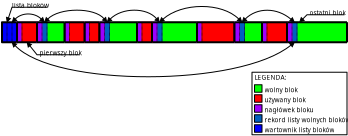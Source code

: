 <?xml version="1.0" encoding="UTF-8"?>
<dia:diagram xmlns:dia="http://www.lysator.liu.se/~alla/dia/">
  <dia:layer name="Tło" visible="true">
    <dia:object type="Standard - Box" version="0" id="O0">
      <dia:attribute name="obj_pos">
        <dia:point val="0.25,0"/>
      </dia:attribute>
      <dia:attribute name="obj_bb">
        <dia:rectangle val="0.2,-0.05;1.05,1.05"/>
      </dia:attribute>
      <dia:attribute name="elem_corner">
        <dia:point val="0.25,0"/>
      </dia:attribute>
      <dia:attribute name="elem_width">
        <dia:real val="0.75"/>
      </dia:attribute>
      <dia:attribute name="elem_height">
        <dia:real val="1"/>
      </dia:attribute>
      <dia:attribute name="inner_color">
        <dia:color val="#0000ff"/>
      </dia:attribute>
      <dia:attribute name="show_background">
        <dia:boolean val="true"/>
      </dia:attribute>
      <dia:attribute name="corner_radius">
        <dia:real val="1.175e-38"/>
      </dia:attribute>
    </dia:object>
    <dia:object type="Standard - BezierLine" version="0" id="O1">
      <dia:attribute name="obj_pos">
        <dia:point val="2.375,0"/>
      </dia:attribute>
      <dia:attribute name="obj_bb">
        <dia:rectangle val="2.216,-0.159;5.67,0.159"/>
      </dia:attribute>
      <dia:attribute name="bez_points">
        <dia:point val="2.375,0"/>
        <dia:point val="3.125,-0.75"/>
        <dia:point val="4.875,-0.75"/>
        <dia:point val="5.5,0"/>
      </dia:attribute>
      <dia:attribute name="corner_types">
        <dia:enum val="0"/>
        <dia:enum val="0"/>
      </dia:attribute>
      <dia:attribute name="line_width">
        <dia:real val="0.05"/>
      </dia:attribute>
      <dia:attribute name="start_arrow">
        <dia:enum val="3"/>
      </dia:attribute>
      <dia:attribute name="start_arrow_length">
        <dia:real val="0.2"/>
      </dia:attribute>
      <dia:attribute name="start_arrow_width">
        <dia:real val="0.2"/>
      </dia:attribute>
      <dia:attribute name="end_arrow">
        <dia:enum val="3"/>
      </dia:attribute>
      <dia:attribute name="end_arrow_length">
        <dia:real val="0.2"/>
      </dia:attribute>
      <dia:attribute name="end_arrow_width">
        <dia:real val="0.2"/>
      </dia:attribute>
      <dia:connections>
        <dia:connection handle="0" to="O70" connection="1"/>
        <dia:connection handle="3" to="O54" connection="1"/>
      </dia:connections>
    </dia:object>
    <dia:object type="Standard - BezierLine" version="0" id="O2">
      <dia:attribute name="obj_pos">
        <dia:point val="0.75,0"/>
      </dia:attribute>
      <dia:attribute name="obj_bb">
        <dia:rectangle val="0.591,-0.159;2.534,0.159"/>
      </dia:attribute>
      <dia:attribute name="bez_points">
        <dia:point val="0.75,0"/>
        <dia:point val="1.25,-0.5"/>
        <dia:point val="1.875,-0.5"/>
        <dia:point val="2.375,0"/>
      </dia:attribute>
      <dia:attribute name="corner_types">
        <dia:enum val="0"/>
        <dia:enum val="0"/>
      </dia:attribute>
      <dia:attribute name="line_width">
        <dia:real val="0.05"/>
      </dia:attribute>
      <dia:attribute name="start_arrow">
        <dia:enum val="3"/>
      </dia:attribute>
      <dia:attribute name="start_arrow_length">
        <dia:real val="0.2"/>
      </dia:attribute>
      <dia:attribute name="start_arrow_width">
        <dia:real val="0.2"/>
      </dia:attribute>
      <dia:attribute name="end_arrow">
        <dia:enum val="3"/>
      </dia:attribute>
      <dia:attribute name="end_arrow_length">
        <dia:real val="0.2"/>
      </dia:attribute>
      <dia:attribute name="end_arrow_width">
        <dia:real val="0.2"/>
      </dia:attribute>
      <dia:connections>
        <dia:connection handle="3" to="O70" connection="1"/>
      </dia:connections>
    </dia:object>
    <dia:object type="Standard - Text" version="1" id="O3">
      <dia:attribute name="obj_pos">
        <dia:point val="0.75,-0.625"/>
      </dia:attribute>
      <dia:attribute name="obj_bb">
        <dia:rectangle val="0.75,-1.121;2.476,-0.625"/>
      </dia:attribute>
      <dia:attribute name="text">
        <dia:composite type="text">
          <dia:attribute name="string">
            <dia:string>#lista bloków#</dia:string>
          </dia:attribute>
          <dia:attribute name="font">
            <dia:font family="sans" style="0" name="Helvetica"/>
          </dia:attribute>
          <dia:attribute name="height">
            <dia:real val="0.4"/>
          </dia:attribute>
          <dia:attribute name="pos">
            <dia:point val="0.75,-0.84"/>
          </dia:attribute>
          <dia:attribute name="color">
            <dia:color val="#000000"/>
          </dia:attribute>
          <dia:attribute name="alignment">
            <dia:enum val="0"/>
          </dia:attribute>
        </dia:composite>
      </dia:attribute>
      <dia:attribute name="valign">
        <dia:enum val="1"/>
      </dia:attribute>
    </dia:object>
    <dia:object type="Standard - BezierLine" version="0" id="O4">
      <dia:attribute name="obj_pos">
        <dia:point val="5.5,0"/>
      </dia:attribute>
      <dia:attribute name="obj_bb">
        <dia:rectangle val="5.341,-0.159;8.295,0.159"/>
      </dia:attribute>
      <dia:attribute name="bez_points">
        <dia:point val="5.5,0"/>
        <dia:point val="6.25,-0.75"/>
        <dia:point val="7.5,-0.75"/>
        <dia:point val="8.125,0"/>
      </dia:attribute>
      <dia:attribute name="corner_types">
        <dia:enum val="0"/>
        <dia:enum val="0"/>
      </dia:attribute>
      <dia:attribute name="line_width">
        <dia:real val="0.05"/>
      </dia:attribute>
      <dia:attribute name="start_arrow">
        <dia:enum val="3"/>
      </dia:attribute>
      <dia:attribute name="start_arrow_length">
        <dia:real val="0.2"/>
      </dia:attribute>
      <dia:attribute name="start_arrow_width">
        <dia:real val="0.2"/>
      </dia:attribute>
      <dia:attribute name="end_arrow">
        <dia:enum val="3"/>
      </dia:attribute>
      <dia:attribute name="end_arrow_length">
        <dia:real val="0.2"/>
      </dia:attribute>
      <dia:attribute name="end_arrow_width">
        <dia:real val="0.2"/>
      </dia:attribute>
      <dia:connections>
        <dia:connection handle="0" to="O54" connection="1"/>
        <dia:connection handle="3" to="O24" connection="1"/>
      </dia:connections>
    </dia:object>
    <dia:object type="Standard - Line" version="0" id="O5">
      <dia:attribute name="obj_pos">
        <dia:point val="0.5,0"/>
      </dia:attribute>
      <dia:attribute name="obj_bb">
        <dia:rectangle val="0.485,-0.015;0.515,1.015"/>
      </dia:attribute>
      <dia:attribute name="conn_endpoints">
        <dia:point val="0.5,0"/>
        <dia:point val="0.5,1"/>
      </dia:attribute>
      <dia:attribute name="numcp">
        <dia:int val="1"/>
      </dia:attribute>
      <dia:attribute name="line_width">
        <dia:real val="0.03"/>
      </dia:attribute>
      <dia:attribute name="line_style">
        <dia:enum val="4"/>
      </dia:attribute>
      <dia:attribute name="dashlength">
        <dia:real val="0.3"/>
      </dia:attribute>
    </dia:object>
    <dia:object type="Standard - BezierLine" version="0" id="O6">
      <dia:attribute name="obj_pos">
        <dia:point val="8.125,0"/>
      </dia:attribute>
      <dia:attribute name="obj_bb">
        <dia:rectangle val="7.973,-0.166;12.409,0.166"/>
      </dia:attribute>
      <dia:attribute name="bez_points">
        <dia:point val="8.125,0"/>
        <dia:point val="9.25,-1"/>
        <dia:point val="11.25,-1"/>
        <dia:point val="12.25,0"/>
      </dia:attribute>
      <dia:attribute name="corner_types">
        <dia:enum val="0"/>
        <dia:enum val="0"/>
      </dia:attribute>
      <dia:attribute name="line_width">
        <dia:real val="0.05"/>
      </dia:attribute>
      <dia:attribute name="start_arrow">
        <dia:enum val="3"/>
      </dia:attribute>
      <dia:attribute name="start_arrow_length">
        <dia:real val="0.2"/>
      </dia:attribute>
      <dia:attribute name="start_arrow_width">
        <dia:real val="0.2"/>
      </dia:attribute>
      <dia:attribute name="end_arrow">
        <dia:enum val="3"/>
      </dia:attribute>
      <dia:attribute name="end_arrow_length">
        <dia:real val="0.2"/>
      </dia:attribute>
      <dia:attribute name="end_arrow_width">
        <dia:real val="0.2"/>
      </dia:attribute>
      <dia:connections>
        <dia:connection handle="0" to="O24" connection="1"/>
        <dia:connection handle="3" to="O106" connection="1"/>
      </dia:connections>
    </dia:object>
    <dia:object type="Standard - BezierLine" version="0" id="O7">
      <dia:attribute name="obj_pos">
        <dia:point val="12.25,0"/>
      </dia:attribute>
      <dia:attribute name="obj_bb">
        <dia:rectangle val="12.091,-0.168;15.024,0.168"/>
      </dia:attribute>
      <dia:attribute name="bez_points">
        <dia:point val="12.25,0"/>
        <dia:point val="13,-0.75"/>
        <dia:point val="14,-0.75"/>
        <dia:point val="14.875,0"/>
      </dia:attribute>
      <dia:attribute name="corner_types">
        <dia:enum val="0"/>
        <dia:enum val="0"/>
      </dia:attribute>
      <dia:attribute name="line_width">
        <dia:real val="0.05"/>
      </dia:attribute>
      <dia:attribute name="start_arrow">
        <dia:enum val="3"/>
      </dia:attribute>
      <dia:attribute name="start_arrow_length">
        <dia:real val="0.2"/>
      </dia:attribute>
      <dia:attribute name="start_arrow_width">
        <dia:real val="0.2"/>
      </dia:attribute>
      <dia:attribute name="end_arrow">
        <dia:enum val="3"/>
      </dia:attribute>
      <dia:attribute name="end_arrow_length">
        <dia:real val="0.2"/>
      </dia:attribute>
      <dia:attribute name="end_arrow_width">
        <dia:real val="0.2"/>
      </dia:attribute>
      <dia:connections>
        <dia:connection handle="0" to="O106" connection="1"/>
        <dia:connection handle="3" to="O15" connection="1"/>
      </dia:connections>
    </dia:object>
    <dia:object type="Standard - BezierLine" version="0" id="O8">
      <dia:attribute name="obj_pos">
        <dia:point val="0.75,1"/>
      </dia:attribute>
      <dia:attribute name="obj_bb">
        <dia:rectangle val="0.587,0.829;15.021,1.171"/>
      </dia:attribute>
      <dia:attribute name="bez_points">
        <dia:point val="0.75,1"/>
        <dia:point val="2.875,3.25"/>
        <dia:point val="12.125,3.25"/>
        <dia:point val="14.875,1"/>
      </dia:attribute>
      <dia:attribute name="corner_types">
        <dia:enum val="0"/>
        <dia:enum val="0"/>
      </dia:attribute>
      <dia:attribute name="line_width">
        <dia:real val="0.05"/>
      </dia:attribute>
      <dia:attribute name="start_arrow">
        <dia:enum val="3"/>
      </dia:attribute>
      <dia:attribute name="start_arrow_length">
        <dia:real val="0.2"/>
      </dia:attribute>
      <dia:attribute name="start_arrow_width">
        <dia:real val="0.2"/>
      </dia:attribute>
      <dia:attribute name="end_arrow">
        <dia:enum val="3"/>
      </dia:attribute>
      <dia:attribute name="end_arrow_length">
        <dia:real val="0.2"/>
      </dia:attribute>
      <dia:attribute name="end_arrow_width">
        <dia:real val="0.2"/>
      </dia:attribute>
      <dia:connections>
        <dia:connection handle="3" to="O15" connection="6"/>
      </dia:connections>
    </dia:object>
    <dia:object type="Standard - PolyLine" version="0" id="O9">
      <dia:attribute name="obj_pos">
        <dia:point val="2.5,-0.75"/>
      </dia:attribute>
      <dia:attribute name="obj_bb">
        <dia:rectangle val="0.302,-0.775;2.525,0.087"/>
      </dia:attribute>
      <dia:attribute name="poly_points">
        <dia:point val="2.5,-0.75"/>
        <dia:point val="0.75,-0.75"/>
        <dia:point val="0.5,0"/>
      </dia:attribute>
      <dia:attribute name="line_width">
        <dia:real val="0.05"/>
      </dia:attribute>
      <dia:attribute name="end_arrow">
        <dia:enum val="3"/>
      </dia:attribute>
      <dia:attribute name="end_arrow_length">
        <dia:real val="0.2"/>
      </dia:attribute>
      <dia:attribute name="end_arrow_width">
        <dia:real val="0.2"/>
      </dia:attribute>
    </dia:object>
    <dia:object type="Standard - PolyLine" version="0" id="O10">
      <dia:attribute name="obj_pos">
        <dia:point val="4.125,1.625"/>
      </dia:attribute>
      <dia:attribute name="obj_bb">
        <dia:rectangle val="1.328,0.856;4.15,1.65"/>
      </dia:attribute>
      <dia:attribute name="poly_points">
        <dia:point val="4.125,1.625"/>
        <dia:point val="2,1.625"/>
        <dia:point val="1.5,1"/>
      </dia:attribute>
      <dia:attribute name="line_width">
        <dia:real val="0.05"/>
      </dia:attribute>
      <dia:attribute name="end_arrow">
        <dia:enum val="3"/>
      </dia:attribute>
      <dia:attribute name="end_arrow_length">
        <dia:real val="0.2"/>
      </dia:attribute>
      <dia:attribute name="end_arrow_width">
        <dia:real val="0.2"/>
      </dia:attribute>
      <dia:connections>
        <dia:connection handle="2" to="O66" connection="0"/>
      </dia:connections>
    </dia:object>
    <dia:object type="Standard - Text" version="1" id="O11">
      <dia:attribute name="obj_pos">
        <dia:point val="2.125,1.75"/>
      </dia:attribute>
      <dia:attribute name="obj_bb">
        <dia:rectangle val="2.125,1.254;4.119,1.75"/>
      </dia:attribute>
      <dia:attribute name="text">
        <dia:composite type="text">
          <dia:attribute name="string">
            <dia:string>#pierwszy blok#</dia:string>
          </dia:attribute>
          <dia:attribute name="font">
            <dia:font family="sans" style="0" name="Helvetica"/>
          </dia:attribute>
          <dia:attribute name="height">
            <dia:real val="0.4"/>
          </dia:attribute>
          <dia:attribute name="pos">
            <dia:point val="2.125,1.535"/>
          </dia:attribute>
          <dia:attribute name="color">
            <dia:color val="#000000"/>
          </dia:attribute>
          <dia:attribute name="alignment">
            <dia:enum val="0"/>
          </dia:attribute>
        </dia:composite>
      </dia:attribute>
      <dia:attribute name="valign">
        <dia:enum val="1"/>
      </dia:attribute>
    </dia:object>
    <dia:object type="Standard - PolyLine" version="0" id="O12">
      <dia:attribute name="obj_pos">
        <dia:point val="17.375,-0.375"/>
      </dia:attribute>
      <dia:attribute name="obj_bb">
        <dia:rectangle val="14.966,-0.4;17.4,0.159"/>
      </dia:attribute>
      <dia:attribute name="poly_points">
        <dia:point val="17.375,-0.375"/>
        <dia:point val="15.5,-0.375"/>
        <dia:point val="15.125,0"/>
      </dia:attribute>
      <dia:attribute name="line_width">
        <dia:real val="0.05"/>
      </dia:attribute>
      <dia:attribute name="end_arrow">
        <dia:enum val="3"/>
      </dia:attribute>
      <dia:attribute name="end_arrow_length">
        <dia:real val="0.2"/>
      </dia:attribute>
      <dia:attribute name="end_arrow_width">
        <dia:real val="0.2"/>
      </dia:attribute>
    </dia:object>
    <dia:object type="Standard - Text" version="1" id="O13">
      <dia:attribute name="obj_pos">
        <dia:point val="15.625,-0.25"/>
      </dia:attribute>
      <dia:attribute name="obj_bb">
        <dia:rectangle val="15.616,-0.746;17.335,-0.25"/>
      </dia:attribute>
      <dia:attribute name="text">
        <dia:composite type="text">
          <dia:attribute name="string">
            <dia:string>#ostatni blok#</dia:string>
          </dia:attribute>
          <dia:attribute name="font">
            <dia:font family="sans" style="0" name="Helvetica"/>
          </dia:attribute>
          <dia:attribute name="height">
            <dia:real val="0.4"/>
          </dia:attribute>
          <dia:attribute name="pos">
            <dia:point val="15.625,-0.465"/>
          </dia:attribute>
          <dia:attribute name="color">
            <dia:color val="#000000"/>
          </dia:attribute>
          <dia:attribute name="alignment">
            <dia:enum val="0"/>
          </dia:attribute>
        </dia:composite>
      </dia:attribute>
      <dia:attribute name="valign">
        <dia:enum val="1"/>
      </dia:attribute>
    </dia:object>
    <dia:group>
      <dia:object type="Standard - Box" version="0" id="O14">
        <dia:attribute name="obj_pos">
          <dia:point val="15,0"/>
        </dia:attribute>
        <dia:attribute name="obj_bb">
          <dia:rectangle val="14.985,-0.015;17.515,1.015"/>
        </dia:attribute>
        <dia:attribute name="elem_corner">
          <dia:point val="15,0"/>
        </dia:attribute>
        <dia:attribute name="elem_width">
          <dia:real val="2.5"/>
        </dia:attribute>
        <dia:attribute name="elem_height">
          <dia:real val="1"/>
        </dia:attribute>
        <dia:attribute name="border_width">
          <dia:real val="0.03"/>
        </dia:attribute>
        <dia:attribute name="border_color">
          <dia:color val="#00ff00"/>
        </dia:attribute>
        <dia:attribute name="inner_color">
          <dia:color val="#00ff00"/>
        </dia:attribute>
        <dia:attribute name="show_background">
          <dia:boolean val="true"/>
        </dia:attribute>
        <dia:attribute name="corner_radius">
          <dia:real val="1.175e-38"/>
        </dia:attribute>
      </dia:object>
      <dia:object type="Standard - Box" version="0" id="O15">
        <dia:attribute name="obj_pos">
          <dia:point val="14.75,0"/>
        </dia:attribute>
        <dia:attribute name="obj_bb">
          <dia:rectangle val="14.735,-0.015;15.015,1.015"/>
        </dia:attribute>
        <dia:attribute name="elem_corner">
          <dia:point val="14.75,0"/>
        </dia:attribute>
        <dia:attribute name="elem_width">
          <dia:real val="0.25"/>
        </dia:attribute>
        <dia:attribute name="elem_height">
          <dia:real val="1"/>
        </dia:attribute>
        <dia:attribute name="border_width">
          <dia:real val="0.03"/>
        </dia:attribute>
        <dia:attribute name="border_color">
          <dia:color val="#0060c0"/>
        </dia:attribute>
        <dia:attribute name="inner_color">
          <dia:color val="#0060c0"/>
        </dia:attribute>
        <dia:attribute name="show_background">
          <dia:boolean val="true"/>
        </dia:attribute>
        <dia:attribute name="corner_radius">
          <dia:real val="1.175e-38"/>
        </dia:attribute>
      </dia:object>
      <dia:object type="Standard - Box" version="0" id="O16">
        <dia:attribute name="obj_pos">
          <dia:point val="14.5,0"/>
        </dia:attribute>
        <dia:attribute name="obj_bb">
          <dia:rectangle val="14.485,-0.015;14.765,1.015"/>
        </dia:attribute>
        <dia:attribute name="elem_corner">
          <dia:point val="14.5,0"/>
        </dia:attribute>
        <dia:attribute name="elem_width">
          <dia:real val="0.25"/>
        </dia:attribute>
        <dia:attribute name="elem_height">
          <dia:real val="1"/>
        </dia:attribute>
        <dia:attribute name="border_width">
          <dia:real val="0.03"/>
        </dia:attribute>
        <dia:attribute name="border_color">
          <dia:color val="#9d00ff"/>
        </dia:attribute>
        <dia:attribute name="inner_color">
          <dia:color val="#9d00ff"/>
        </dia:attribute>
        <dia:attribute name="show_background">
          <dia:boolean val="true"/>
        </dia:attribute>
        <dia:attribute name="corner_radius">
          <dia:real val="1.175e-38"/>
        </dia:attribute>
      </dia:object>
      <dia:object type="Standard - Line" version="0" id="O17">
        <dia:attribute name="obj_pos">
          <dia:point val="14.75,0"/>
        </dia:attribute>
        <dia:attribute name="obj_bb">
          <dia:rectangle val="14.735,-0.015;14.765,1.015"/>
        </dia:attribute>
        <dia:attribute name="conn_endpoints">
          <dia:point val="14.75,0"/>
          <dia:point val="14.75,1"/>
        </dia:attribute>
        <dia:attribute name="numcp">
          <dia:int val="1"/>
        </dia:attribute>
        <dia:attribute name="line_width">
          <dia:real val="0.03"/>
        </dia:attribute>
        <dia:attribute name="line_style">
          <dia:enum val="4"/>
        </dia:attribute>
        <dia:attribute name="dashlength">
          <dia:real val="0.3"/>
        </dia:attribute>
      </dia:object>
      <dia:object type="Standard - Line" version="0" id="O18">
        <dia:attribute name="obj_pos">
          <dia:point val="14.5,1"/>
        </dia:attribute>
        <dia:attribute name="obj_bb">
          <dia:rectangle val="14.45,-0.05;14.55,1.05"/>
        </dia:attribute>
        <dia:attribute name="conn_endpoints">
          <dia:point val="14.5,1"/>
          <dia:point val="14.5,3.443e-39"/>
        </dia:attribute>
        <dia:attribute name="numcp">
          <dia:int val="1"/>
        </dia:attribute>
        <dia:connections>
          <dia:connection handle="0" to="O16" connection="5"/>
          <dia:connection handle="1" to="O16" connection="0"/>
        </dia:connections>
      </dia:object>
      <dia:object type="Standard - Line" version="0" id="O19">
        <dia:attribute name="obj_pos">
          <dia:point val="14.5,3.443e-39"/>
        </dia:attribute>
        <dia:attribute name="obj_bb">
          <dia:rectangle val="14.45,-0.05;17.55,0.05"/>
        </dia:attribute>
        <dia:attribute name="conn_endpoints">
          <dia:point val="14.5,3.443e-39"/>
          <dia:point val="17.5,0"/>
        </dia:attribute>
        <dia:attribute name="numcp">
          <dia:int val="1"/>
        </dia:attribute>
        <dia:connections>
          <dia:connection handle="0" to="O16" connection="0"/>
        </dia:connections>
      </dia:object>
      <dia:object type="Standard - Line" version="0" id="O20">
        <dia:attribute name="obj_pos">
          <dia:point val="14.5,1"/>
        </dia:attribute>
        <dia:attribute name="obj_bb">
          <dia:rectangle val="14.45,0.95;17.55,1.05"/>
        </dia:attribute>
        <dia:attribute name="conn_endpoints">
          <dia:point val="14.5,1"/>
          <dia:point val="17.5,1"/>
        </dia:attribute>
        <dia:attribute name="numcp">
          <dia:int val="1"/>
        </dia:attribute>
        <dia:connections>
          <dia:connection handle="0" to="O16" connection="5"/>
        </dia:connections>
      </dia:object>
      <dia:object type="Standard - Line" version="0" id="O21">
        <dia:attribute name="obj_pos">
          <dia:point val="17.5,1"/>
        </dia:attribute>
        <dia:attribute name="obj_bb">
          <dia:rectangle val="17.45,-0.05;17.55,1.05"/>
        </dia:attribute>
        <dia:attribute name="conn_endpoints">
          <dia:point val="17.5,1"/>
          <dia:point val="17.5,0"/>
        </dia:attribute>
        <dia:attribute name="numcp">
          <dia:int val="1"/>
        </dia:attribute>
      </dia:object>
      <dia:object type="Standard - Line" version="0" id="O22">
        <dia:attribute name="obj_pos">
          <dia:point val="15,3.443e-39"/>
        </dia:attribute>
        <dia:attribute name="obj_bb">
          <dia:rectangle val="14.985,-0.015;15.015,1.015"/>
        </dia:attribute>
        <dia:attribute name="conn_endpoints">
          <dia:point val="15,3.443e-39"/>
          <dia:point val="15,1"/>
        </dia:attribute>
        <dia:attribute name="numcp">
          <dia:int val="1"/>
        </dia:attribute>
        <dia:attribute name="line_width">
          <dia:real val="0.03"/>
        </dia:attribute>
        <dia:attribute name="line_style">
          <dia:enum val="4"/>
        </dia:attribute>
        <dia:attribute name="dashlength">
          <dia:real val="0.3"/>
        </dia:attribute>
        <dia:connections>
          <dia:connection handle="0" to="O15" connection="2"/>
          <dia:connection handle="1" to="O15" connection="7"/>
        </dia:connections>
      </dia:object>
    </dia:group>
    <dia:group>
      <dia:object type="Standard - Box" version="0" id="O23">
        <dia:attribute name="obj_pos">
          <dia:point val="8.25,0"/>
        </dia:attribute>
        <dia:attribute name="obj_bb">
          <dia:rectangle val="8.235,-0.015;10.015,1.015"/>
        </dia:attribute>
        <dia:attribute name="elem_corner">
          <dia:point val="8.25,0"/>
        </dia:attribute>
        <dia:attribute name="elem_width">
          <dia:real val="1.75"/>
        </dia:attribute>
        <dia:attribute name="elem_height">
          <dia:real val="1"/>
        </dia:attribute>
        <dia:attribute name="border_width">
          <dia:real val="0.03"/>
        </dia:attribute>
        <dia:attribute name="border_color">
          <dia:color val="#00ff00"/>
        </dia:attribute>
        <dia:attribute name="inner_color">
          <dia:color val="#00ff00"/>
        </dia:attribute>
        <dia:attribute name="show_background">
          <dia:boolean val="true"/>
        </dia:attribute>
        <dia:attribute name="corner_radius">
          <dia:real val="1.175e-38"/>
        </dia:attribute>
      </dia:object>
      <dia:object type="Standard - Box" version="0" id="O24">
        <dia:attribute name="obj_pos">
          <dia:point val="8,0"/>
        </dia:attribute>
        <dia:attribute name="obj_bb">
          <dia:rectangle val="7.985,-0.015;8.265,1.015"/>
        </dia:attribute>
        <dia:attribute name="elem_corner">
          <dia:point val="8,0"/>
        </dia:attribute>
        <dia:attribute name="elem_width">
          <dia:real val="0.25"/>
        </dia:attribute>
        <dia:attribute name="elem_height">
          <dia:real val="1"/>
        </dia:attribute>
        <dia:attribute name="border_width">
          <dia:real val="0.03"/>
        </dia:attribute>
        <dia:attribute name="border_color">
          <dia:color val="#0060c0"/>
        </dia:attribute>
        <dia:attribute name="inner_color">
          <dia:color val="#0060c0"/>
        </dia:attribute>
        <dia:attribute name="show_background">
          <dia:boolean val="true"/>
        </dia:attribute>
        <dia:attribute name="corner_radius">
          <dia:real val="1.175e-38"/>
        </dia:attribute>
      </dia:object>
      <dia:object type="Standard - Box" version="0" id="O25">
        <dia:attribute name="obj_pos">
          <dia:point val="7.75,0"/>
        </dia:attribute>
        <dia:attribute name="obj_bb">
          <dia:rectangle val="7.735,-0.015;8.015,1.015"/>
        </dia:attribute>
        <dia:attribute name="elem_corner">
          <dia:point val="7.75,0"/>
        </dia:attribute>
        <dia:attribute name="elem_width">
          <dia:real val="0.25"/>
        </dia:attribute>
        <dia:attribute name="elem_height">
          <dia:real val="1"/>
        </dia:attribute>
        <dia:attribute name="border_width">
          <dia:real val="0.03"/>
        </dia:attribute>
        <dia:attribute name="border_color">
          <dia:color val="#9d00ff"/>
        </dia:attribute>
        <dia:attribute name="inner_color">
          <dia:color val="#9d00ff"/>
        </dia:attribute>
        <dia:attribute name="show_background">
          <dia:boolean val="true"/>
        </dia:attribute>
        <dia:attribute name="corner_radius">
          <dia:real val="1.175e-38"/>
        </dia:attribute>
      </dia:object>
      <dia:object type="Standard - Line" version="0" id="O26">
        <dia:attribute name="obj_pos">
          <dia:point val="8,0"/>
        </dia:attribute>
        <dia:attribute name="obj_bb">
          <dia:rectangle val="7.985,-0.015;8.015,1.015"/>
        </dia:attribute>
        <dia:attribute name="conn_endpoints">
          <dia:point val="8,0"/>
          <dia:point val="8,1"/>
        </dia:attribute>
        <dia:attribute name="numcp">
          <dia:int val="1"/>
        </dia:attribute>
        <dia:attribute name="line_width">
          <dia:real val="0.03"/>
        </dia:attribute>
        <dia:attribute name="line_style">
          <dia:enum val="4"/>
        </dia:attribute>
        <dia:attribute name="dashlength">
          <dia:real val="0.3"/>
        </dia:attribute>
      </dia:object>
      <dia:object type="Standard - Line" version="0" id="O27">
        <dia:attribute name="obj_pos">
          <dia:point val="7.75,1"/>
        </dia:attribute>
        <dia:attribute name="obj_bb">
          <dia:rectangle val="7.7,-0.05;7.8,1.05"/>
        </dia:attribute>
        <dia:attribute name="conn_endpoints">
          <dia:point val="7.75,1"/>
          <dia:point val="7.75,3.443e-39"/>
        </dia:attribute>
        <dia:attribute name="numcp">
          <dia:int val="1"/>
        </dia:attribute>
        <dia:connections>
          <dia:connection handle="0" to="O25" connection="5"/>
          <dia:connection handle="1" to="O25" connection="0"/>
        </dia:connections>
      </dia:object>
      <dia:object type="Standard - Line" version="0" id="O28">
        <dia:attribute name="obj_pos">
          <dia:point val="7.75,3.443e-39"/>
        </dia:attribute>
        <dia:attribute name="obj_bb">
          <dia:rectangle val="7.7,-0.05;10.05,0.05"/>
        </dia:attribute>
        <dia:attribute name="conn_endpoints">
          <dia:point val="7.75,3.443e-39"/>
          <dia:point val="10,3.443e-39"/>
        </dia:attribute>
        <dia:attribute name="numcp">
          <dia:int val="1"/>
        </dia:attribute>
        <dia:connections>
          <dia:connection handle="0" to="O25" connection="0"/>
          <dia:connection handle="1" to="O23" connection="2"/>
        </dia:connections>
      </dia:object>
      <dia:object type="Standard - Line" version="0" id="O29">
        <dia:attribute name="obj_pos">
          <dia:point val="7.75,1"/>
        </dia:attribute>
        <dia:attribute name="obj_bb">
          <dia:rectangle val="7.7,0.95;10.05,1.05"/>
        </dia:attribute>
        <dia:attribute name="conn_endpoints">
          <dia:point val="7.75,1"/>
          <dia:point val="10,1"/>
        </dia:attribute>
        <dia:attribute name="numcp">
          <dia:int val="1"/>
        </dia:attribute>
        <dia:connections>
          <dia:connection handle="0" to="O25" connection="5"/>
          <dia:connection handle="1" to="O23" connection="7"/>
        </dia:connections>
      </dia:object>
      <dia:object type="Standard - Line" version="0" id="O30">
        <dia:attribute name="obj_pos">
          <dia:point val="10,1"/>
        </dia:attribute>
        <dia:attribute name="obj_bb">
          <dia:rectangle val="9.95,-0.05;10.05,1.05"/>
        </dia:attribute>
        <dia:attribute name="conn_endpoints">
          <dia:point val="10,1"/>
          <dia:point val="10,3.443e-39"/>
        </dia:attribute>
        <dia:attribute name="numcp">
          <dia:int val="1"/>
        </dia:attribute>
        <dia:connections>
          <dia:connection handle="0" to="O23" connection="7"/>
          <dia:connection handle="1" to="O23" connection="2"/>
        </dia:connections>
      </dia:object>
      <dia:object type="Standard - Line" version="0" id="O31">
        <dia:attribute name="obj_pos">
          <dia:point val="8.25,3.443e-39"/>
        </dia:attribute>
        <dia:attribute name="obj_bb">
          <dia:rectangle val="8.235,-0.015;8.265,1.015"/>
        </dia:attribute>
        <dia:attribute name="conn_endpoints">
          <dia:point val="8.25,3.443e-39"/>
          <dia:point val="8.25,1"/>
        </dia:attribute>
        <dia:attribute name="numcp">
          <dia:int val="1"/>
        </dia:attribute>
        <dia:attribute name="line_width">
          <dia:real val="0.03"/>
        </dia:attribute>
        <dia:attribute name="line_style">
          <dia:enum val="4"/>
        </dia:attribute>
        <dia:attribute name="dashlength">
          <dia:real val="0.3"/>
        </dia:attribute>
        <dia:connections>
          <dia:connection handle="0" to="O24" connection="2"/>
          <dia:connection handle="1" to="O24" connection="7"/>
        </dia:connections>
      </dia:object>
    </dia:group>
    <dia:group>
      <dia:object type="Standard - Box" version="0" id="O32">
        <dia:attribute name="obj_pos">
          <dia:point val="4.375,0"/>
        </dia:attribute>
        <dia:attribute name="obj_bb">
          <dia:rectangle val="4.36,-0.015;4.64,1.015"/>
        </dia:attribute>
        <dia:attribute name="elem_corner">
          <dia:point val="4.375,0"/>
        </dia:attribute>
        <dia:attribute name="elem_width">
          <dia:real val="0.25"/>
        </dia:attribute>
        <dia:attribute name="elem_height">
          <dia:real val="1"/>
        </dia:attribute>
        <dia:attribute name="border_width">
          <dia:real val="0.03"/>
        </dia:attribute>
        <dia:attribute name="border_color">
          <dia:color val="#9d00ff"/>
        </dia:attribute>
        <dia:attribute name="inner_color">
          <dia:color val="#9d00ff"/>
        </dia:attribute>
        <dia:attribute name="show_background">
          <dia:boolean val="true"/>
        </dia:attribute>
        <dia:attribute name="corner_radius">
          <dia:real val="1.175e-38"/>
        </dia:attribute>
      </dia:object>
      <dia:object type="Standard - Box" version="0" id="O33">
        <dia:attribute name="obj_pos">
          <dia:point val="4.625,0"/>
        </dia:attribute>
        <dia:attribute name="obj_bb">
          <dia:rectangle val="4.625,0;5.125,1"/>
        </dia:attribute>
        <dia:attribute name="elem_corner">
          <dia:point val="4.625,0"/>
        </dia:attribute>
        <dia:attribute name="elem_width">
          <dia:real val="0.5"/>
        </dia:attribute>
        <dia:attribute name="elem_height">
          <dia:real val="1"/>
        </dia:attribute>
        <dia:attribute name="border_width">
          <dia:real val="0"/>
        </dia:attribute>
        <dia:attribute name="border_color">
          <dia:color val="#ff0000"/>
        </dia:attribute>
        <dia:attribute name="inner_color">
          <dia:color val="#ff0000"/>
        </dia:attribute>
        <dia:attribute name="show_background">
          <dia:boolean val="true"/>
        </dia:attribute>
        <dia:attribute name="corner_radius">
          <dia:real val="1.175e-38"/>
        </dia:attribute>
      </dia:object>
      <dia:object type="Standard - Line" version="0" id="O34">
        <dia:attribute name="obj_pos">
          <dia:point val="4.375,3.443e-39"/>
        </dia:attribute>
        <dia:attribute name="obj_bb">
          <dia:rectangle val="4.325,-0.05;5.175,0.05"/>
        </dia:attribute>
        <dia:attribute name="conn_endpoints">
          <dia:point val="4.375,3.443e-39"/>
          <dia:point val="5.125,3.443e-39"/>
        </dia:attribute>
        <dia:attribute name="numcp">
          <dia:int val="1"/>
        </dia:attribute>
        <dia:connections>
          <dia:connection handle="0" to="O32" connection="0"/>
          <dia:connection handle="1" to="O33" connection="2"/>
        </dia:connections>
      </dia:object>
      <dia:object type="Standard - Line" version="0" id="O35">
        <dia:attribute name="obj_pos">
          <dia:point val="4.375,1"/>
        </dia:attribute>
        <dia:attribute name="obj_bb">
          <dia:rectangle val="4.325,-0.05;4.425,1.05"/>
        </dia:attribute>
        <dia:attribute name="conn_endpoints">
          <dia:point val="4.375,1"/>
          <dia:point val="4.375,3.443e-39"/>
        </dia:attribute>
        <dia:attribute name="numcp">
          <dia:int val="1"/>
        </dia:attribute>
        <dia:connections>
          <dia:connection handle="0" to="O32" connection="5"/>
          <dia:connection handle="1" to="O32" connection="0"/>
        </dia:connections>
      </dia:object>
      <dia:object type="Standard - Line" version="0" id="O36">
        <dia:attribute name="obj_pos">
          <dia:point val="4.375,1"/>
        </dia:attribute>
        <dia:attribute name="obj_bb">
          <dia:rectangle val="4.325,0.95;5.175,1.05"/>
        </dia:attribute>
        <dia:attribute name="conn_endpoints">
          <dia:point val="4.375,1"/>
          <dia:point val="5.125,1"/>
        </dia:attribute>
        <dia:attribute name="numcp">
          <dia:int val="1"/>
        </dia:attribute>
        <dia:connections>
          <dia:connection handle="0" to="O32" connection="5"/>
        </dia:connections>
      </dia:object>
      <dia:object type="Standard - Line" version="0" id="O37">
        <dia:attribute name="obj_pos">
          <dia:point val="4.625,3.443e-39"/>
        </dia:attribute>
        <dia:attribute name="obj_bb">
          <dia:rectangle val="4.61,-0.015;4.64,1.015"/>
        </dia:attribute>
        <dia:attribute name="conn_endpoints">
          <dia:point val="4.625,3.443e-39"/>
          <dia:point val="4.625,1"/>
        </dia:attribute>
        <dia:attribute name="numcp">
          <dia:int val="1"/>
        </dia:attribute>
        <dia:attribute name="line_width">
          <dia:real val="0.03"/>
        </dia:attribute>
        <dia:attribute name="line_style">
          <dia:enum val="4"/>
        </dia:attribute>
        <dia:attribute name="dashlength">
          <dia:real val="0.3"/>
        </dia:attribute>
        <dia:connections>
          <dia:connection handle="0" to="O32" connection="2"/>
          <dia:connection handle="1" to="O32" connection="7"/>
        </dia:connections>
      </dia:object>
      <dia:object type="Standard - Line" version="0" id="O38">
        <dia:attribute name="obj_pos">
          <dia:point val="5.125,1"/>
        </dia:attribute>
        <dia:attribute name="obj_bb">
          <dia:rectangle val="5.075,-0.05;5.175,1.05"/>
        </dia:attribute>
        <dia:attribute name="conn_endpoints">
          <dia:point val="5.125,1"/>
          <dia:point val="5.125,0"/>
        </dia:attribute>
        <dia:attribute name="numcp">
          <dia:int val="1"/>
        </dia:attribute>
      </dia:object>
    </dia:group>
    <dia:group>
      <dia:object type="Standard - Box" version="0" id="O39">
        <dia:attribute name="obj_pos">
          <dia:point val="7,0"/>
        </dia:attribute>
        <dia:attribute name="obj_bb">
          <dia:rectangle val="6.985,-0.015;7.265,1.015"/>
        </dia:attribute>
        <dia:attribute name="elem_corner">
          <dia:point val="7,0"/>
        </dia:attribute>
        <dia:attribute name="elem_width">
          <dia:real val="0.25"/>
        </dia:attribute>
        <dia:attribute name="elem_height">
          <dia:real val="1"/>
        </dia:attribute>
        <dia:attribute name="border_width">
          <dia:real val="0.03"/>
        </dia:attribute>
        <dia:attribute name="border_color">
          <dia:color val="#9d00ff"/>
        </dia:attribute>
        <dia:attribute name="inner_color">
          <dia:color val="#9d00ff"/>
        </dia:attribute>
        <dia:attribute name="show_background">
          <dia:boolean val="true"/>
        </dia:attribute>
        <dia:attribute name="corner_radius">
          <dia:real val="1.175e-38"/>
        </dia:attribute>
      </dia:object>
      <dia:object type="Standard - Box" version="0" id="O40">
        <dia:attribute name="obj_pos">
          <dia:point val="7.25,0"/>
        </dia:attribute>
        <dia:attribute name="obj_bb">
          <dia:rectangle val="7.25,0;7.75,1"/>
        </dia:attribute>
        <dia:attribute name="elem_corner">
          <dia:point val="7.25,0"/>
        </dia:attribute>
        <dia:attribute name="elem_width">
          <dia:real val="0.5"/>
        </dia:attribute>
        <dia:attribute name="elem_height">
          <dia:real val="1"/>
        </dia:attribute>
        <dia:attribute name="border_width">
          <dia:real val="0"/>
        </dia:attribute>
        <dia:attribute name="border_color">
          <dia:color val="#ff0000"/>
        </dia:attribute>
        <dia:attribute name="inner_color">
          <dia:color val="#ff0000"/>
        </dia:attribute>
        <dia:attribute name="show_background">
          <dia:boolean val="true"/>
        </dia:attribute>
        <dia:attribute name="corner_radius">
          <dia:real val="1.175e-38"/>
        </dia:attribute>
      </dia:object>
      <dia:object type="Standard - Line" version="0" id="O41">
        <dia:attribute name="obj_pos">
          <dia:point val="7,3.443e-39"/>
        </dia:attribute>
        <dia:attribute name="obj_bb">
          <dia:rectangle val="6.95,-0.05;7.8,0.05"/>
        </dia:attribute>
        <dia:attribute name="conn_endpoints">
          <dia:point val="7,3.443e-39"/>
          <dia:point val="7.75,3.443e-39"/>
        </dia:attribute>
        <dia:attribute name="numcp">
          <dia:int val="1"/>
        </dia:attribute>
        <dia:connections>
          <dia:connection handle="0" to="O39" connection="0"/>
          <dia:connection handle="1" to="O40" connection="2"/>
        </dia:connections>
      </dia:object>
      <dia:object type="Standard - Line" version="0" id="O42">
        <dia:attribute name="obj_pos">
          <dia:point val="7,1"/>
        </dia:attribute>
        <dia:attribute name="obj_bb">
          <dia:rectangle val="6.95,-0.05;7.05,1.05"/>
        </dia:attribute>
        <dia:attribute name="conn_endpoints">
          <dia:point val="7,1"/>
          <dia:point val="7,3.443e-39"/>
        </dia:attribute>
        <dia:attribute name="numcp">
          <dia:int val="1"/>
        </dia:attribute>
        <dia:connections>
          <dia:connection handle="0" to="O39" connection="5"/>
          <dia:connection handle="1" to="O39" connection="0"/>
        </dia:connections>
      </dia:object>
      <dia:object type="Standard - Line" version="0" id="O43">
        <dia:attribute name="obj_pos">
          <dia:point val="7,1"/>
        </dia:attribute>
        <dia:attribute name="obj_bb">
          <dia:rectangle val="6.95,0.95;7.8,1.05"/>
        </dia:attribute>
        <dia:attribute name="conn_endpoints">
          <dia:point val="7,1"/>
          <dia:point val="7.75,1"/>
        </dia:attribute>
        <dia:attribute name="numcp">
          <dia:int val="1"/>
        </dia:attribute>
        <dia:connections>
          <dia:connection handle="0" to="O39" connection="5"/>
        </dia:connections>
      </dia:object>
      <dia:object type="Standard - Line" version="0" id="O44">
        <dia:attribute name="obj_pos">
          <dia:point val="7.25,3.443e-39"/>
        </dia:attribute>
        <dia:attribute name="obj_bb">
          <dia:rectangle val="7.235,-0.015;7.265,1.015"/>
        </dia:attribute>
        <dia:attribute name="conn_endpoints">
          <dia:point val="7.25,3.443e-39"/>
          <dia:point val="7.25,1"/>
        </dia:attribute>
        <dia:attribute name="numcp">
          <dia:int val="1"/>
        </dia:attribute>
        <dia:attribute name="line_width">
          <dia:real val="0.03"/>
        </dia:attribute>
        <dia:attribute name="line_style">
          <dia:enum val="4"/>
        </dia:attribute>
        <dia:attribute name="dashlength">
          <dia:real val="0.3"/>
        </dia:attribute>
        <dia:connections>
          <dia:connection handle="0" to="O39" connection="2"/>
          <dia:connection handle="1" to="O39" connection="7"/>
        </dia:connections>
      </dia:object>
      <dia:object type="Standard - Line" version="0" id="O45">
        <dia:attribute name="obj_pos">
          <dia:point val="7.75,1"/>
        </dia:attribute>
        <dia:attribute name="obj_bb">
          <dia:rectangle val="7.7,-0.05;7.8,1.05"/>
        </dia:attribute>
        <dia:attribute name="conn_endpoints">
          <dia:point val="7.75,1"/>
          <dia:point val="7.75,0"/>
        </dia:attribute>
        <dia:attribute name="numcp">
          <dia:int val="1"/>
        </dia:attribute>
      </dia:object>
    </dia:group>
    <dia:group>
      <dia:object type="Standard - Box" version="0" id="O46">
        <dia:attribute name="obj_pos">
          <dia:point val="3.375,0"/>
        </dia:attribute>
        <dia:attribute name="obj_bb">
          <dia:rectangle val="3.36,-0.015;3.64,1.015"/>
        </dia:attribute>
        <dia:attribute name="elem_corner">
          <dia:point val="3.375,0"/>
        </dia:attribute>
        <dia:attribute name="elem_width">
          <dia:real val="0.25"/>
        </dia:attribute>
        <dia:attribute name="elem_height">
          <dia:real val="1"/>
        </dia:attribute>
        <dia:attribute name="border_width">
          <dia:real val="0.03"/>
        </dia:attribute>
        <dia:attribute name="border_color">
          <dia:color val="#9d00ff"/>
        </dia:attribute>
        <dia:attribute name="inner_color">
          <dia:color val="#9d00ff"/>
        </dia:attribute>
        <dia:attribute name="show_background">
          <dia:boolean val="true"/>
        </dia:attribute>
        <dia:attribute name="corner_radius">
          <dia:real val="1.175e-38"/>
        </dia:attribute>
      </dia:object>
      <dia:object type="Standard - Box" version="0" id="O47">
        <dia:attribute name="obj_pos">
          <dia:point val="3.625,0"/>
        </dia:attribute>
        <dia:attribute name="obj_bb">
          <dia:rectangle val="3.625,0;4.375,1"/>
        </dia:attribute>
        <dia:attribute name="elem_corner">
          <dia:point val="3.625,0"/>
        </dia:attribute>
        <dia:attribute name="elem_width">
          <dia:real val="0.75"/>
        </dia:attribute>
        <dia:attribute name="elem_height">
          <dia:real val="1"/>
        </dia:attribute>
        <dia:attribute name="border_width">
          <dia:real val="0"/>
        </dia:attribute>
        <dia:attribute name="border_color">
          <dia:color val="#ff0000"/>
        </dia:attribute>
        <dia:attribute name="inner_color">
          <dia:color val="#ff0000"/>
        </dia:attribute>
        <dia:attribute name="show_background">
          <dia:boolean val="true"/>
        </dia:attribute>
        <dia:attribute name="corner_radius">
          <dia:real val="1.175e-38"/>
        </dia:attribute>
      </dia:object>
      <dia:object type="Standard - Line" version="0" id="O48">
        <dia:attribute name="obj_pos">
          <dia:point val="3.375,3.443e-39"/>
        </dia:attribute>
        <dia:attribute name="obj_bb">
          <dia:rectangle val="3.325,-0.05;4.425,0.05"/>
        </dia:attribute>
        <dia:attribute name="conn_endpoints">
          <dia:point val="3.375,3.443e-39"/>
          <dia:point val="4.375,0"/>
        </dia:attribute>
        <dia:attribute name="numcp">
          <dia:int val="1"/>
        </dia:attribute>
        <dia:connections>
          <dia:connection handle="0" to="O46" connection="0"/>
        </dia:connections>
      </dia:object>
      <dia:object type="Standard - Line" version="0" id="O49">
        <dia:attribute name="obj_pos">
          <dia:point val="3.375,1"/>
        </dia:attribute>
        <dia:attribute name="obj_bb">
          <dia:rectangle val="3.325,-0.05;3.425,1.05"/>
        </dia:attribute>
        <dia:attribute name="conn_endpoints">
          <dia:point val="3.375,1"/>
          <dia:point val="3.375,3.443e-39"/>
        </dia:attribute>
        <dia:attribute name="numcp">
          <dia:int val="1"/>
        </dia:attribute>
        <dia:connections>
          <dia:connection handle="0" to="O46" connection="5"/>
          <dia:connection handle="1" to="O46" connection="0"/>
        </dia:connections>
      </dia:object>
      <dia:object type="Standard - Line" version="0" id="O50">
        <dia:attribute name="obj_pos">
          <dia:point val="3.375,1"/>
        </dia:attribute>
        <dia:attribute name="obj_bb">
          <dia:rectangle val="3.325,0.95;4.425,1.05"/>
        </dia:attribute>
        <dia:attribute name="conn_endpoints">
          <dia:point val="3.375,1"/>
          <dia:point val="4.375,1"/>
        </dia:attribute>
        <dia:attribute name="numcp">
          <dia:int val="1"/>
        </dia:attribute>
        <dia:connections>
          <dia:connection handle="0" to="O46" connection="5"/>
        </dia:connections>
      </dia:object>
      <dia:object type="Standard - Line" version="0" id="O51">
        <dia:attribute name="obj_pos">
          <dia:point val="3.625,3.443e-39"/>
        </dia:attribute>
        <dia:attribute name="obj_bb">
          <dia:rectangle val="3.61,-0.015;3.64,1.015"/>
        </dia:attribute>
        <dia:attribute name="conn_endpoints">
          <dia:point val="3.625,3.443e-39"/>
          <dia:point val="3.625,1"/>
        </dia:attribute>
        <dia:attribute name="numcp">
          <dia:int val="1"/>
        </dia:attribute>
        <dia:attribute name="line_width">
          <dia:real val="0.03"/>
        </dia:attribute>
        <dia:attribute name="line_style">
          <dia:enum val="4"/>
        </dia:attribute>
        <dia:attribute name="dashlength">
          <dia:real val="0.3"/>
        </dia:attribute>
        <dia:connections>
          <dia:connection handle="0" to="O46" connection="2"/>
          <dia:connection handle="1" to="O46" connection="7"/>
        </dia:connections>
      </dia:object>
      <dia:object type="Standard - Line" version="0" id="O52">
        <dia:attribute name="obj_pos">
          <dia:point val="4.375,1"/>
        </dia:attribute>
        <dia:attribute name="obj_bb">
          <dia:rectangle val="4.325,-0.05;4.425,1.05"/>
        </dia:attribute>
        <dia:attribute name="conn_endpoints">
          <dia:point val="4.375,1"/>
          <dia:point val="4.375,0"/>
        </dia:attribute>
        <dia:attribute name="numcp">
          <dia:int val="1"/>
        </dia:attribute>
      </dia:object>
    </dia:group>
    <dia:group>
      <dia:object type="Standard - Box" version="0" id="O53">
        <dia:attribute name="obj_pos">
          <dia:point val="5.625,0"/>
        </dia:attribute>
        <dia:attribute name="obj_bb">
          <dia:rectangle val="5.61,-0.015;7.015,1.015"/>
        </dia:attribute>
        <dia:attribute name="elem_corner">
          <dia:point val="5.625,0"/>
        </dia:attribute>
        <dia:attribute name="elem_width">
          <dia:real val="1.375"/>
        </dia:attribute>
        <dia:attribute name="elem_height">
          <dia:real val="1"/>
        </dia:attribute>
        <dia:attribute name="border_width">
          <dia:real val="0.03"/>
        </dia:attribute>
        <dia:attribute name="border_color">
          <dia:color val="#00ff00"/>
        </dia:attribute>
        <dia:attribute name="inner_color">
          <dia:color val="#00ff00"/>
        </dia:attribute>
        <dia:attribute name="show_background">
          <dia:boolean val="true"/>
        </dia:attribute>
        <dia:attribute name="corner_radius">
          <dia:real val="1.175e-38"/>
        </dia:attribute>
      </dia:object>
      <dia:object type="Standard - Box" version="0" id="O54">
        <dia:attribute name="obj_pos">
          <dia:point val="5.375,0"/>
        </dia:attribute>
        <dia:attribute name="obj_bb">
          <dia:rectangle val="5.36,-0.015;5.64,1.015"/>
        </dia:attribute>
        <dia:attribute name="elem_corner">
          <dia:point val="5.375,0"/>
        </dia:attribute>
        <dia:attribute name="elem_width">
          <dia:real val="0.25"/>
        </dia:attribute>
        <dia:attribute name="elem_height">
          <dia:real val="1"/>
        </dia:attribute>
        <dia:attribute name="border_width">
          <dia:real val="0.03"/>
        </dia:attribute>
        <dia:attribute name="border_color">
          <dia:color val="#0060c0"/>
        </dia:attribute>
        <dia:attribute name="inner_color">
          <dia:color val="#0060c0"/>
        </dia:attribute>
        <dia:attribute name="show_background">
          <dia:boolean val="true"/>
        </dia:attribute>
        <dia:attribute name="corner_radius">
          <dia:real val="1.175e-38"/>
        </dia:attribute>
      </dia:object>
      <dia:object type="Standard - Box" version="0" id="O55">
        <dia:attribute name="obj_pos">
          <dia:point val="5.125,0"/>
        </dia:attribute>
        <dia:attribute name="obj_bb">
          <dia:rectangle val="5.11,-0.015;5.39,1.015"/>
        </dia:attribute>
        <dia:attribute name="elem_corner">
          <dia:point val="5.125,0"/>
        </dia:attribute>
        <dia:attribute name="elem_width">
          <dia:real val="0.25"/>
        </dia:attribute>
        <dia:attribute name="elem_height">
          <dia:real val="1"/>
        </dia:attribute>
        <dia:attribute name="border_width">
          <dia:real val="0.03"/>
        </dia:attribute>
        <dia:attribute name="border_color">
          <dia:color val="#9d00ff"/>
        </dia:attribute>
        <dia:attribute name="inner_color">
          <dia:color val="#9d00ff"/>
        </dia:attribute>
        <dia:attribute name="show_background">
          <dia:boolean val="true"/>
        </dia:attribute>
        <dia:attribute name="corner_radius">
          <dia:real val="1.175e-38"/>
        </dia:attribute>
      </dia:object>
      <dia:object type="Standard - Line" version="0" id="O56">
        <dia:attribute name="obj_pos">
          <dia:point val="5.375,0"/>
        </dia:attribute>
        <dia:attribute name="obj_bb">
          <dia:rectangle val="5.36,-0.015;5.39,1.015"/>
        </dia:attribute>
        <dia:attribute name="conn_endpoints">
          <dia:point val="5.375,0"/>
          <dia:point val="5.375,1"/>
        </dia:attribute>
        <dia:attribute name="numcp">
          <dia:int val="1"/>
        </dia:attribute>
        <dia:attribute name="line_width">
          <dia:real val="0.03"/>
        </dia:attribute>
        <dia:attribute name="line_style">
          <dia:enum val="4"/>
        </dia:attribute>
        <dia:attribute name="dashlength">
          <dia:real val="0.3"/>
        </dia:attribute>
      </dia:object>
      <dia:object type="Standard - Line" version="0" id="O57">
        <dia:attribute name="obj_pos">
          <dia:point val="5.125,1"/>
        </dia:attribute>
        <dia:attribute name="obj_bb">
          <dia:rectangle val="5.075,-0.05;5.175,1.05"/>
        </dia:attribute>
        <dia:attribute name="conn_endpoints">
          <dia:point val="5.125,1"/>
          <dia:point val="5.125,3.443e-39"/>
        </dia:attribute>
        <dia:attribute name="numcp">
          <dia:int val="1"/>
        </dia:attribute>
        <dia:connections>
          <dia:connection handle="0" to="O55" connection="5"/>
          <dia:connection handle="1" to="O55" connection="0"/>
        </dia:connections>
      </dia:object>
      <dia:object type="Standard - Line" version="0" id="O58">
        <dia:attribute name="obj_pos">
          <dia:point val="5.125,3.443e-39"/>
        </dia:attribute>
        <dia:attribute name="obj_bb">
          <dia:rectangle val="5.075,-0.05;7.05,0.05"/>
        </dia:attribute>
        <dia:attribute name="conn_endpoints">
          <dia:point val="5.125,3.443e-39"/>
          <dia:point val="7,0"/>
        </dia:attribute>
        <dia:attribute name="numcp">
          <dia:int val="1"/>
        </dia:attribute>
        <dia:connections>
          <dia:connection handle="0" to="O55" connection="0"/>
        </dia:connections>
      </dia:object>
      <dia:object type="Standard - Line" version="0" id="O59">
        <dia:attribute name="obj_pos">
          <dia:point val="5.125,1"/>
        </dia:attribute>
        <dia:attribute name="obj_bb">
          <dia:rectangle val="5.075,0.95;7.05,1.05"/>
        </dia:attribute>
        <dia:attribute name="conn_endpoints">
          <dia:point val="5.125,1"/>
          <dia:point val="7,1"/>
        </dia:attribute>
        <dia:attribute name="numcp">
          <dia:int val="1"/>
        </dia:attribute>
        <dia:connections>
          <dia:connection handle="0" to="O55" connection="5"/>
        </dia:connections>
      </dia:object>
      <dia:object type="Standard - Line" version="0" id="O60">
        <dia:attribute name="obj_pos">
          <dia:point val="7,1"/>
        </dia:attribute>
        <dia:attribute name="obj_bb">
          <dia:rectangle val="6.95,-0.05;7.05,1.05"/>
        </dia:attribute>
        <dia:attribute name="conn_endpoints">
          <dia:point val="7,1"/>
          <dia:point val="7,0"/>
        </dia:attribute>
        <dia:attribute name="numcp">
          <dia:int val="1"/>
        </dia:attribute>
      </dia:object>
      <dia:object type="Standard - Line" version="0" id="O61">
        <dia:attribute name="obj_pos">
          <dia:point val="5.625,3.443e-39"/>
        </dia:attribute>
        <dia:attribute name="obj_bb">
          <dia:rectangle val="5.61,-0.015;5.64,1.015"/>
        </dia:attribute>
        <dia:attribute name="conn_endpoints">
          <dia:point val="5.625,3.443e-39"/>
          <dia:point val="5.625,1"/>
        </dia:attribute>
        <dia:attribute name="numcp">
          <dia:int val="1"/>
        </dia:attribute>
        <dia:attribute name="line_width">
          <dia:real val="0.03"/>
        </dia:attribute>
        <dia:attribute name="line_style">
          <dia:enum val="4"/>
        </dia:attribute>
        <dia:attribute name="dashlength">
          <dia:real val="0.3"/>
        </dia:attribute>
        <dia:connections>
          <dia:connection handle="0" to="O54" connection="2"/>
          <dia:connection handle="1" to="O54" connection="7"/>
        </dia:connections>
      </dia:object>
    </dia:group>
    <dia:group>
      <dia:object type="Standard - Box" version="0" id="O62">
        <dia:attribute name="obj_pos">
          <dia:point val="1,0"/>
        </dia:attribute>
        <dia:attribute name="obj_bb">
          <dia:rectangle val="0.985,-0.015;1.265,1.015"/>
        </dia:attribute>
        <dia:attribute name="elem_corner">
          <dia:point val="1,0"/>
        </dia:attribute>
        <dia:attribute name="elem_width">
          <dia:real val="0.25"/>
        </dia:attribute>
        <dia:attribute name="elem_height">
          <dia:real val="1"/>
        </dia:attribute>
        <dia:attribute name="border_width">
          <dia:real val="0.03"/>
        </dia:attribute>
        <dia:attribute name="border_color">
          <dia:color val="#9d00ff"/>
        </dia:attribute>
        <dia:attribute name="inner_color">
          <dia:color val="#9d00ff"/>
        </dia:attribute>
        <dia:attribute name="show_background">
          <dia:boolean val="true"/>
        </dia:attribute>
        <dia:attribute name="corner_radius">
          <dia:real val="1.175e-38"/>
        </dia:attribute>
      </dia:object>
      <dia:object type="Standard - Box" version="0" id="O63">
        <dia:attribute name="obj_pos">
          <dia:point val="1.25,0"/>
        </dia:attribute>
        <dia:attribute name="obj_bb">
          <dia:rectangle val="1.25,0;2,1"/>
        </dia:attribute>
        <dia:attribute name="elem_corner">
          <dia:point val="1.25,0"/>
        </dia:attribute>
        <dia:attribute name="elem_width">
          <dia:real val="0.75"/>
        </dia:attribute>
        <dia:attribute name="elem_height">
          <dia:real val="1"/>
        </dia:attribute>
        <dia:attribute name="border_width">
          <dia:real val="0"/>
        </dia:attribute>
        <dia:attribute name="border_color">
          <dia:color val="#ff0000"/>
        </dia:attribute>
        <dia:attribute name="inner_color">
          <dia:color val="#ff0000"/>
        </dia:attribute>
        <dia:attribute name="show_background">
          <dia:boolean val="true"/>
        </dia:attribute>
        <dia:attribute name="corner_radius">
          <dia:real val="1.175e-38"/>
        </dia:attribute>
      </dia:object>
      <dia:object type="Standard - Line" version="0" id="O64">
        <dia:attribute name="obj_pos">
          <dia:point val="1,3.443e-39"/>
        </dia:attribute>
        <dia:attribute name="obj_bb">
          <dia:rectangle val="0.95,-0.05;2.05,0.05"/>
        </dia:attribute>
        <dia:attribute name="conn_endpoints">
          <dia:point val="1,3.443e-39"/>
          <dia:point val="2,0"/>
        </dia:attribute>
        <dia:attribute name="numcp">
          <dia:int val="1"/>
        </dia:attribute>
        <dia:connections>
          <dia:connection handle="0" to="O62" connection="0"/>
        </dia:connections>
      </dia:object>
      <dia:object type="Standard - Line" version="0" id="O65">
        <dia:attribute name="obj_pos">
          <dia:point val="1,1"/>
        </dia:attribute>
        <dia:attribute name="obj_bb">
          <dia:rectangle val="0.95,-0.05;1.05,1.05"/>
        </dia:attribute>
        <dia:attribute name="conn_endpoints">
          <dia:point val="1,1"/>
          <dia:point val="1,3.443e-39"/>
        </dia:attribute>
        <dia:attribute name="numcp">
          <dia:int val="1"/>
        </dia:attribute>
        <dia:connections>
          <dia:connection handle="0" to="O62" connection="5"/>
          <dia:connection handle="1" to="O62" connection="0"/>
        </dia:connections>
      </dia:object>
      <dia:object type="Standard - Line" version="0" id="O66">
        <dia:attribute name="obj_pos">
          <dia:point val="1,1"/>
        </dia:attribute>
        <dia:attribute name="obj_bb">
          <dia:rectangle val="0.95,0.95;2.05,1.05"/>
        </dia:attribute>
        <dia:attribute name="conn_endpoints">
          <dia:point val="1,1"/>
          <dia:point val="2,1"/>
        </dia:attribute>
        <dia:attribute name="numcp">
          <dia:int val="1"/>
        </dia:attribute>
        <dia:connections>
          <dia:connection handle="0" to="O62" connection="5"/>
        </dia:connections>
      </dia:object>
      <dia:object type="Standard - Line" version="0" id="O67">
        <dia:attribute name="obj_pos">
          <dia:point val="1.25,3.443e-39"/>
        </dia:attribute>
        <dia:attribute name="obj_bb">
          <dia:rectangle val="1.235,-0.015;1.265,1.015"/>
        </dia:attribute>
        <dia:attribute name="conn_endpoints">
          <dia:point val="1.25,3.443e-39"/>
          <dia:point val="1.25,1"/>
        </dia:attribute>
        <dia:attribute name="numcp">
          <dia:int val="1"/>
        </dia:attribute>
        <dia:attribute name="line_width">
          <dia:real val="0.03"/>
        </dia:attribute>
        <dia:attribute name="line_style">
          <dia:enum val="4"/>
        </dia:attribute>
        <dia:attribute name="dashlength">
          <dia:real val="0.3"/>
        </dia:attribute>
        <dia:connections>
          <dia:connection handle="0" to="O62" connection="2"/>
          <dia:connection handle="1" to="O62" connection="7"/>
        </dia:connections>
      </dia:object>
      <dia:object type="Standard - Line" version="0" id="O68">
        <dia:attribute name="obj_pos">
          <dia:point val="2,1"/>
        </dia:attribute>
        <dia:attribute name="obj_bb">
          <dia:rectangle val="1.95,-0.05;2.05,1.05"/>
        </dia:attribute>
        <dia:attribute name="conn_endpoints">
          <dia:point val="2,1"/>
          <dia:point val="2,0"/>
        </dia:attribute>
        <dia:attribute name="numcp">
          <dia:int val="1"/>
        </dia:attribute>
      </dia:object>
    </dia:group>
    <dia:group>
      <dia:object type="Standard - Box" version="0" id="O69">
        <dia:attribute name="obj_pos">
          <dia:point val="2.5,0"/>
        </dia:attribute>
        <dia:attribute name="obj_bb">
          <dia:rectangle val="2.485,-0.015;3.39,1.015"/>
        </dia:attribute>
        <dia:attribute name="elem_corner">
          <dia:point val="2.5,0"/>
        </dia:attribute>
        <dia:attribute name="elem_width">
          <dia:real val="0.875"/>
        </dia:attribute>
        <dia:attribute name="elem_height">
          <dia:real val="1"/>
        </dia:attribute>
        <dia:attribute name="border_width">
          <dia:real val="0.03"/>
        </dia:attribute>
        <dia:attribute name="border_color">
          <dia:color val="#00ff00"/>
        </dia:attribute>
        <dia:attribute name="inner_color">
          <dia:color val="#00ff00"/>
        </dia:attribute>
        <dia:attribute name="show_background">
          <dia:boolean val="true"/>
        </dia:attribute>
        <dia:attribute name="corner_radius">
          <dia:real val="1.175e-38"/>
        </dia:attribute>
      </dia:object>
      <dia:object type="Standard - Box" version="0" id="O70">
        <dia:attribute name="obj_pos">
          <dia:point val="2.25,0"/>
        </dia:attribute>
        <dia:attribute name="obj_bb">
          <dia:rectangle val="2.235,-0.015;2.515,1.015"/>
        </dia:attribute>
        <dia:attribute name="elem_corner">
          <dia:point val="2.25,0"/>
        </dia:attribute>
        <dia:attribute name="elem_width">
          <dia:real val="0.25"/>
        </dia:attribute>
        <dia:attribute name="elem_height">
          <dia:real val="1"/>
        </dia:attribute>
        <dia:attribute name="border_width">
          <dia:real val="0.03"/>
        </dia:attribute>
        <dia:attribute name="border_color">
          <dia:color val="#0060c0"/>
        </dia:attribute>
        <dia:attribute name="inner_color">
          <dia:color val="#0060c0"/>
        </dia:attribute>
        <dia:attribute name="show_background">
          <dia:boolean val="true"/>
        </dia:attribute>
        <dia:attribute name="corner_radius">
          <dia:real val="1.175e-38"/>
        </dia:attribute>
      </dia:object>
      <dia:object type="Standard - Box" version="0" id="O71">
        <dia:attribute name="obj_pos">
          <dia:point val="2,0"/>
        </dia:attribute>
        <dia:attribute name="obj_bb">
          <dia:rectangle val="1.985,-0.015;2.265,1.015"/>
        </dia:attribute>
        <dia:attribute name="elem_corner">
          <dia:point val="2,0"/>
        </dia:attribute>
        <dia:attribute name="elem_width">
          <dia:real val="0.25"/>
        </dia:attribute>
        <dia:attribute name="elem_height">
          <dia:real val="1"/>
        </dia:attribute>
        <dia:attribute name="border_width">
          <dia:real val="0.03"/>
        </dia:attribute>
        <dia:attribute name="border_color">
          <dia:color val="#9d00ff"/>
        </dia:attribute>
        <dia:attribute name="inner_color">
          <dia:color val="#9d00ff"/>
        </dia:attribute>
        <dia:attribute name="show_background">
          <dia:boolean val="true"/>
        </dia:attribute>
        <dia:attribute name="corner_radius">
          <dia:real val="1.175e-38"/>
        </dia:attribute>
      </dia:object>
      <dia:object type="Standard - Line" version="0" id="O72">
        <dia:attribute name="obj_pos">
          <dia:point val="2.25,0"/>
        </dia:attribute>
        <dia:attribute name="obj_bb">
          <dia:rectangle val="2.235,-0.015;2.265,1.015"/>
        </dia:attribute>
        <dia:attribute name="conn_endpoints">
          <dia:point val="2.25,0"/>
          <dia:point val="2.25,1"/>
        </dia:attribute>
        <dia:attribute name="numcp">
          <dia:int val="1"/>
        </dia:attribute>
        <dia:attribute name="line_width">
          <dia:real val="0.03"/>
        </dia:attribute>
        <dia:attribute name="line_style">
          <dia:enum val="4"/>
        </dia:attribute>
        <dia:attribute name="dashlength">
          <dia:real val="0.3"/>
        </dia:attribute>
      </dia:object>
      <dia:object type="Standard - Line" version="0" id="O73">
        <dia:attribute name="obj_pos">
          <dia:point val="2,1"/>
        </dia:attribute>
        <dia:attribute name="obj_bb">
          <dia:rectangle val="1.95,-0.05;2.05,1.05"/>
        </dia:attribute>
        <dia:attribute name="conn_endpoints">
          <dia:point val="2,1"/>
          <dia:point val="2,3.443e-39"/>
        </dia:attribute>
        <dia:attribute name="numcp">
          <dia:int val="1"/>
        </dia:attribute>
        <dia:connections>
          <dia:connection handle="0" to="O71" connection="5"/>
          <dia:connection handle="1" to="O71" connection="0"/>
        </dia:connections>
      </dia:object>
      <dia:object type="Standard - Line" version="0" id="O74">
        <dia:attribute name="obj_pos">
          <dia:point val="2,3.443e-39"/>
        </dia:attribute>
        <dia:attribute name="obj_bb">
          <dia:rectangle val="1.95,-0.05;3.425,0.05"/>
        </dia:attribute>
        <dia:attribute name="conn_endpoints">
          <dia:point val="2,3.443e-39"/>
          <dia:point val="3.375,3.443e-39"/>
        </dia:attribute>
        <dia:attribute name="numcp">
          <dia:int val="1"/>
        </dia:attribute>
        <dia:connections>
          <dia:connection handle="0" to="O71" connection="0"/>
          <dia:connection handle="1" to="O69" connection="2"/>
        </dia:connections>
      </dia:object>
      <dia:object type="Standard - Line" version="0" id="O75">
        <dia:attribute name="obj_pos">
          <dia:point val="2,1"/>
        </dia:attribute>
        <dia:attribute name="obj_bb">
          <dia:rectangle val="1.95,0.95;3.425,1.05"/>
        </dia:attribute>
        <dia:attribute name="conn_endpoints">
          <dia:point val="2,1"/>
          <dia:point val="3.375,1"/>
        </dia:attribute>
        <dia:attribute name="numcp">
          <dia:int val="1"/>
        </dia:attribute>
        <dia:connections>
          <dia:connection handle="0" to="O71" connection="5"/>
        </dia:connections>
      </dia:object>
      <dia:object type="Standard - Line" version="0" id="O76">
        <dia:attribute name="obj_pos">
          <dia:point val="3.375,1"/>
        </dia:attribute>
        <dia:attribute name="obj_bb">
          <dia:rectangle val="3.325,-0.05;3.425,1.05"/>
        </dia:attribute>
        <dia:attribute name="conn_endpoints">
          <dia:point val="3.375,1"/>
          <dia:point val="3.375,0"/>
        </dia:attribute>
        <dia:attribute name="numcp">
          <dia:int val="1"/>
        </dia:attribute>
      </dia:object>
      <dia:object type="Standard - Line" version="0" id="O77">
        <dia:attribute name="obj_pos">
          <dia:point val="2.5,3.443e-39"/>
        </dia:attribute>
        <dia:attribute name="obj_bb">
          <dia:rectangle val="2.485,-0.015;2.515,1.015"/>
        </dia:attribute>
        <dia:attribute name="conn_endpoints">
          <dia:point val="2.5,3.443e-39"/>
          <dia:point val="2.5,1"/>
        </dia:attribute>
        <dia:attribute name="numcp">
          <dia:int val="1"/>
        </dia:attribute>
        <dia:attribute name="line_width">
          <dia:real val="0.03"/>
        </dia:attribute>
        <dia:attribute name="line_style">
          <dia:enum val="4"/>
        </dia:attribute>
        <dia:attribute name="dashlength">
          <dia:real val="0.3"/>
        </dia:attribute>
        <dia:connections>
          <dia:connection handle="0" to="O70" connection="2"/>
          <dia:connection handle="1" to="O70" connection="7"/>
        </dia:connections>
      </dia:object>
    </dia:group>
    <dia:object type="Standard - Line" version="0" id="O78">
      <dia:attribute name="obj_pos">
        <dia:point val="0.75,0"/>
      </dia:attribute>
      <dia:attribute name="obj_bb">
        <dia:rectangle val="0.735,-0.015;0.765,1.015"/>
      </dia:attribute>
      <dia:attribute name="conn_endpoints">
        <dia:point val="0.75,0"/>
        <dia:point val="0.75,1"/>
      </dia:attribute>
      <dia:attribute name="numcp">
        <dia:int val="1"/>
      </dia:attribute>
      <dia:attribute name="line_width">
        <dia:real val="0.03"/>
      </dia:attribute>
      <dia:attribute name="line_style">
        <dia:enum val="4"/>
      </dia:attribute>
      <dia:attribute name="dashlength">
        <dia:real val="0.3"/>
      </dia:attribute>
    </dia:object>
    <dia:group>
      <dia:object type="Standard - Box" version="0" id="O79">
        <dia:attribute name="obj_pos">
          <dia:point val="12.75,2.5"/>
        </dia:attribute>
        <dia:attribute name="obj_bb">
          <dia:rectangle val="12.735,2.485;17.515,5.64"/>
        </dia:attribute>
        <dia:attribute name="elem_corner">
          <dia:point val="12.75,2.5"/>
        </dia:attribute>
        <dia:attribute name="elem_width">
          <dia:real val="4.75"/>
        </dia:attribute>
        <dia:attribute name="elem_height">
          <dia:real val="3.125"/>
        </dia:attribute>
        <dia:attribute name="border_width">
          <dia:real val="0.03"/>
        </dia:attribute>
        <dia:attribute name="show_background">
          <dia:boolean val="true"/>
        </dia:attribute>
        <dia:attribute name="corner_radius">
          <dia:real val="1.175e-38"/>
        </dia:attribute>
      </dia:object>
      <dia:object type="Standard - Box" version="0" id="O80">
        <dia:attribute name="obj_pos">
          <dia:point val="12.875,3.125"/>
        </dia:attribute>
        <dia:attribute name="obj_bb">
          <dia:rectangle val="12.86,3.11;13.265,3.515"/>
        </dia:attribute>
        <dia:attribute name="elem_corner">
          <dia:point val="12.875,3.125"/>
        </dia:attribute>
        <dia:attribute name="elem_width">
          <dia:real val="0.375"/>
        </dia:attribute>
        <dia:attribute name="elem_height">
          <dia:real val="0.375"/>
        </dia:attribute>
        <dia:attribute name="border_width">
          <dia:real val="0.03"/>
        </dia:attribute>
        <dia:attribute name="inner_color">
          <dia:color val="#00ff00"/>
        </dia:attribute>
        <dia:attribute name="show_background">
          <dia:boolean val="true"/>
        </dia:attribute>
        <dia:attribute name="corner_radius">
          <dia:real val="1.175e-38"/>
        </dia:attribute>
        <dia:attribute name="aspect">
          <dia:enum val="2"/>
        </dia:attribute>
      </dia:object>
      <dia:object type="Standard - Box" version="0" id="O81">
        <dia:attribute name="obj_pos">
          <dia:point val="12.875,3.625"/>
        </dia:attribute>
        <dia:attribute name="obj_bb">
          <dia:rectangle val="12.86,3.61;13.265,4.015"/>
        </dia:attribute>
        <dia:attribute name="elem_corner">
          <dia:point val="12.875,3.625"/>
        </dia:attribute>
        <dia:attribute name="elem_width">
          <dia:real val="0.375"/>
        </dia:attribute>
        <dia:attribute name="elem_height">
          <dia:real val="0.375"/>
        </dia:attribute>
        <dia:attribute name="border_width">
          <dia:real val="0.03"/>
        </dia:attribute>
        <dia:attribute name="inner_color">
          <dia:color val="#ff0000"/>
        </dia:attribute>
        <dia:attribute name="show_background">
          <dia:boolean val="true"/>
        </dia:attribute>
        <dia:attribute name="corner_radius">
          <dia:real val="1.175e-38"/>
        </dia:attribute>
      </dia:object>
      <dia:object type="Standard - Text" version="1" id="O82">
        <dia:attribute name="obj_pos">
          <dia:point val="13.375,3.375"/>
        </dia:attribute>
        <dia:attribute name="obj_bb">
          <dia:rectangle val="13.375,3.14;14.932,3.61"/>
        </dia:attribute>
        <dia:attribute name="text">
          <dia:composite type="text">
            <dia:attribute name="string">
              <dia:string>#wolny blok#</dia:string>
            </dia:attribute>
            <dia:attribute name="font">
              <dia:font family="sans" style="0" name="Helvetica"/>
            </dia:attribute>
            <dia:attribute name="height">
              <dia:real val="0.4"/>
            </dia:attribute>
            <dia:attribute name="pos">
              <dia:point val="13.375,3.413"/>
            </dia:attribute>
            <dia:attribute name="color">
              <dia:color val="#000000"/>
            </dia:attribute>
            <dia:attribute name="alignment">
              <dia:enum val="0"/>
            </dia:attribute>
          </dia:composite>
        </dia:attribute>
        <dia:attribute name="valign">
          <dia:enum val="2"/>
        </dia:attribute>
      </dia:object>
      <dia:object type="Standard - Text" version="1" id="O83">
        <dia:attribute name="obj_pos">
          <dia:point val="13.375,3.875"/>
        </dia:attribute>
        <dia:attribute name="obj_bb">
          <dia:rectangle val="13.375,3.64;15.365,4.11"/>
        </dia:attribute>
        <dia:attribute name="text">
          <dia:composite type="text">
            <dia:attribute name="string">
              <dia:string>#używany blok#</dia:string>
            </dia:attribute>
            <dia:attribute name="font">
              <dia:font family="sans" style="0" name="Helvetica"/>
            </dia:attribute>
            <dia:attribute name="height">
              <dia:real val="0.4"/>
            </dia:attribute>
            <dia:attribute name="pos">
              <dia:point val="13.375,3.913"/>
            </dia:attribute>
            <dia:attribute name="color">
              <dia:color val="#000000"/>
            </dia:attribute>
            <dia:attribute name="alignment">
              <dia:enum val="0"/>
            </dia:attribute>
          </dia:composite>
        </dia:attribute>
        <dia:attribute name="valign">
          <dia:enum val="2"/>
        </dia:attribute>
      </dia:object>
      <dia:object type="Standard - Box" version="0" id="O84">
        <dia:attribute name="obj_pos">
          <dia:point val="12.875,4.125"/>
        </dia:attribute>
        <dia:attribute name="obj_bb">
          <dia:rectangle val="12.86,4.11;13.265,4.515"/>
        </dia:attribute>
        <dia:attribute name="elem_corner">
          <dia:point val="12.875,4.125"/>
        </dia:attribute>
        <dia:attribute name="elem_width">
          <dia:real val="0.375"/>
        </dia:attribute>
        <dia:attribute name="elem_height">
          <dia:real val="0.375"/>
        </dia:attribute>
        <dia:attribute name="border_width">
          <dia:real val="0.03"/>
        </dia:attribute>
        <dia:attribute name="inner_color">
          <dia:color val="#9d00ff"/>
        </dia:attribute>
        <dia:attribute name="show_background">
          <dia:boolean val="true"/>
        </dia:attribute>
        <dia:attribute name="corner_radius">
          <dia:real val="1.175e-38"/>
        </dia:attribute>
        <dia:attribute name="aspect">
          <dia:enum val="2"/>
        </dia:attribute>
      </dia:object>
      <dia:object type="Standard - Text" version="1" id="O85">
        <dia:attribute name="obj_pos">
          <dia:point val="13.375,5.375"/>
        </dia:attribute>
        <dia:attribute name="obj_bb">
          <dia:rectangle val="13.375,5.14;16.68,5.61"/>
        </dia:attribute>
        <dia:attribute name="text">
          <dia:composite type="text">
            <dia:attribute name="string">
              <dia:string>#wartownik listy bloków#</dia:string>
            </dia:attribute>
            <dia:attribute name="font">
              <dia:font family="sans" style="0" name="Helvetica"/>
            </dia:attribute>
            <dia:attribute name="height">
              <dia:real val="0.4"/>
            </dia:attribute>
            <dia:attribute name="pos">
              <dia:point val="13.375,5.412"/>
            </dia:attribute>
            <dia:attribute name="color">
              <dia:color val="#000000"/>
            </dia:attribute>
            <dia:attribute name="alignment">
              <dia:enum val="0"/>
            </dia:attribute>
          </dia:composite>
        </dia:attribute>
        <dia:attribute name="valign">
          <dia:enum val="2"/>
        </dia:attribute>
      </dia:object>
      <dia:object type="Standard - Text" version="1" id="O86">
        <dia:attribute name="obj_pos">
          <dia:point val="12.875,2.875"/>
        </dia:attribute>
        <dia:attribute name="obj_bb">
          <dia:rectangle val="12.875,2.603;14.363,3.072"/>
        </dia:attribute>
        <dia:attribute name="text">
          <dia:composite type="text">
            <dia:attribute name="string">
              <dia:string>#LEGENDA:#</dia:string>
            </dia:attribute>
            <dia:attribute name="font">
              <dia:font family="sans" style="0" name="Helvetica"/>
            </dia:attribute>
            <dia:attribute name="height">
              <dia:real val="0.4"/>
            </dia:attribute>
            <dia:attribute name="pos">
              <dia:point val="12.875,2.875"/>
            </dia:attribute>
            <dia:attribute name="color">
              <dia:color val="#000000"/>
            </dia:attribute>
            <dia:attribute name="alignment">
              <dia:enum val="0"/>
            </dia:attribute>
          </dia:composite>
        </dia:attribute>
        <dia:attribute name="valign">
          <dia:enum val="3"/>
        </dia:attribute>
      </dia:object>
      <dia:object type="Standard - Box" version="0" id="O87">
        <dia:attribute name="obj_pos">
          <dia:point val="12.875,4.625"/>
        </dia:attribute>
        <dia:attribute name="obj_bb">
          <dia:rectangle val="12.86,4.61;13.265,5.015"/>
        </dia:attribute>
        <dia:attribute name="elem_corner">
          <dia:point val="12.875,4.625"/>
        </dia:attribute>
        <dia:attribute name="elem_width">
          <dia:real val="0.375"/>
        </dia:attribute>
        <dia:attribute name="elem_height">
          <dia:real val="0.375"/>
        </dia:attribute>
        <dia:attribute name="border_width">
          <dia:real val="0.03"/>
        </dia:attribute>
        <dia:attribute name="inner_color">
          <dia:color val="#0060c0"/>
        </dia:attribute>
        <dia:attribute name="show_background">
          <dia:boolean val="true"/>
        </dia:attribute>
        <dia:attribute name="corner_radius">
          <dia:real val="1.175e-38"/>
        </dia:attribute>
        <dia:attribute name="aspect">
          <dia:enum val="2"/>
        </dia:attribute>
      </dia:object>
      <dia:object type="Standard - Box" version="0" id="O88">
        <dia:attribute name="obj_pos">
          <dia:point val="12.875,5.125"/>
        </dia:attribute>
        <dia:attribute name="obj_bb">
          <dia:rectangle val="12.86,5.11;13.265,5.515"/>
        </dia:attribute>
        <dia:attribute name="elem_corner">
          <dia:point val="12.875,5.125"/>
        </dia:attribute>
        <dia:attribute name="elem_width">
          <dia:real val="0.375"/>
        </dia:attribute>
        <dia:attribute name="elem_height">
          <dia:real val="0.375"/>
        </dia:attribute>
        <dia:attribute name="border_width">
          <dia:real val="0.03"/>
        </dia:attribute>
        <dia:attribute name="inner_color">
          <dia:color val="#0000ff"/>
        </dia:attribute>
        <dia:attribute name="show_background">
          <dia:boolean val="true"/>
        </dia:attribute>
        <dia:attribute name="corner_radius">
          <dia:real val="1.175e-38"/>
        </dia:attribute>
        <dia:attribute name="aspect">
          <dia:enum val="2"/>
        </dia:attribute>
      </dia:object>
      <dia:object type="Standard - Text" version="1" id="O89">
        <dia:attribute name="obj_pos">
          <dia:point val="13.375,4.875"/>
        </dia:attribute>
        <dia:attribute name="obj_bb">
          <dia:rectangle val="13.375,4.64;17.398,5.11"/>
        </dia:attribute>
        <dia:attribute name="text">
          <dia:composite type="text">
            <dia:attribute name="string">
              <dia:string>#rekord listy wolnych bloków#</dia:string>
            </dia:attribute>
            <dia:attribute name="font">
              <dia:font family="sans" style="0" name="Helvetica"/>
            </dia:attribute>
            <dia:attribute name="height">
              <dia:real val="0.4"/>
            </dia:attribute>
            <dia:attribute name="pos">
              <dia:point val="13.375,4.912"/>
            </dia:attribute>
            <dia:attribute name="color">
              <dia:color val="#000000"/>
            </dia:attribute>
            <dia:attribute name="alignment">
              <dia:enum val="0"/>
            </dia:attribute>
          </dia:composite>
        </dia:attribute>
        <dia:attribute name="valign">
          <dia:enum val="2"/>
        </dia:attribute>
      </dia:object>
      <dia:object type="Standard - Text" version="1" id="O90">
        <dia:attribute name="obj_pos">
          <dia:point val="13.375,4.375"/>
        </dia:attribute>
        <dia:attribute name="obj_bb">
          <dia:rectangle val="13.375,4.14;15.652,4.61"/>
        </dia:attribute>
        <dia:attribute name="text">
          <dia:composite type="text">
            <dia:attribute name="string">
              <dia:string>#nagłówek bloku#</dia:string>
            </dia:attribute>
            <dia:attribute name="font">
              <dia:font family="sans" style="0" name="Helvetica"/>
            </dia:attribute>
            <dia:attribute name="height">
              <dia:real val="0.4"/>
            </dia:attribute>
            <dia:attribute name="pos">
              <dia:point val="13.375,4.412"/>
            </dia:attribute>
            <dia:attribute name="color">
              <dia:color val="#000000"/>
            </dia:attribute>
            <dia:attribute name="alignment">
              <dia:enum val="0"/>
            </dia:attribute>
          </dia:composite>
        </dia:attribute>
        <dia:attribute name="valign">
          <dia:enum val="2"/>
        </dia:attribute>
      </dia:object>
    </dia:group>
    <dia:group>
      <dia:object type="Standard - Box" version="0" id="O91">
        <dia:attribute name="obj_pos">
          <dia:point val="10,0"/>
        </dia:attribute>
        <dia:attribute name="obj_bb">
          <dia:rectangle val="9.985,-0.015;10.265,1.015"/>
        </dia:attribute>
        <dia:attribute name="elem_corner">
          <dia:point val="10,0"/>
        </dia:attribute>
        <dia:attribute name="elem_width">
          <dia:real val="0.25"/>
        </dia:attribute>
        <dia:attribute name="elem_height">
          <dia:real val="1"/>
        </dia:attribute>
        <dia:attribute name="border_width">
          <dia:real val="0.03"/>
        </dia:attribute>
        <dia:attribute name="border_color">
          <dia:color val="#9d00ff"/>
        </dia:attribute>
        <dia:attribute name="inner_color">
          <dia:color val="#9d00ff"/>
        </dia:attribute>
        <dia:attribute name="show_background">
          <dia:boolean val="true"/>
        </dia:attribute>
        <dia:attribute name="corner_radius">
          <dia:real val="1.175e-38"/>
        </dia:attribute>
      </dia:object>
      <dia:object type="Standard - Box" version="0" id="O92">
        <dia:attribute name="obj_pos">
          <dia:point val="10.25,0"/>
        </dia:attribute>
        <dia:attribute name="obj_bb">
          <dia:rectangle val="10.25,0;11.875,1"/>
        </dia:attribute>
        <dia:attribute name="elem_corner">
          <dia:point val="10.25,0"/>
        </dia:attribute>
        <dia:attribute name="elem_width">
          <dia:real val="1.625"/>
        </dia:attribute>
        <dia:attribute name="elem_height">
          <dia:real val="1"/>
        </dia:attribute>
        <dia:attribute name="border_width">
          <dia:real val="0"/>
        </dia:attribute>
        <dia:attribute name="border_color">
          <dia:color val="#ff0000"/>
        </dia:attribute>
        <dia:attribute name="inner_color">
          <dia:color val="#ff0000"/>
        </dia:attribute>
        <dia:attribute name="show_background">
          <dia:boolean val="true"/>
        </dia:attribute>
        <dia:attribute name="corner_radius">
          <dia:real val="1.175e-38"/>
        </dia:attribute>
      </dia:object>
      <dia:object type="Standard - Line" version="0" id="O93">
        <dia:attribute name="obj_pos">
          <dia:point val="10,3.443e-39"/>
        </dia:attribute>
        <dia:attribute name="obj_bb">
          <dia:rectangle val="9.95,-0.05;11.925,0.05"/>
        </dia:attribute>
        <dia:attribute name="conn_endpoints">
          <dia:point val="10,3.443e-39"/>
          <dia:point val="11.875,3.443e-39"/>
        </dia:attribute>
        <dia:attribute name="numcp">
          <dia:int val="1"/>
        </dia:attribute>
        <dia:connections>
          <dia:connection handle="0" to="O91" connection="0"/>
          <dia:connection handle="1" to="O92" connection="2"/>
        </dia:connections>
      </dia:object>
      <dia:object type="Standard - Line" version="0" id="O94">
        <dia:attribute name="obj_pos">
          <dia:point val="10,1"/>
        </dia:attribute>
        <dia:attribute name="obj_bb">
          <dia:rectangle val="9.95,-0.05;10.05,1.05"/>
        </dia:attribute>
        <dia:attribute name="conn_endpoints">
          <dia:point val="10,1"/>
          <dia:point val="10,3.443e-39"/>
        </dia:attribute>
        <dia:attribute name="numcp">
          <dia:int val="1"/>
        </dia:attribute>
        <dia:connections>
          <dia:connection handle="0" to="O91" connection="5"/>
          <dia:connection handle="1" to="O91" connection="0"/>
        </dia:connections>
      </dia:object>
      <dia:object type="Standard - Line" version="0" id="O95">
        <dia:attribute name="obj_pos">
          <dia:point val="10,1"/>
        </dia:attribute>
        <dia:attribute name="obj_bb">
          <dia:rectangle val="9.95,0.95;11.925,1.05"/>
        </dia:attribute>
        <dia:attribute name="conn_endpoints">
          <dia:point val="10,1"/>
          <dia:point val="11.875,1"/>
        </dia:attribute>
        <dia:attribute name="numcp">
          <dia:int val="1"/>
        </dia:attribute>
        <dia:connections>
          <dia:connection handle="0" to="O91" connection="5"/>
          <dia:connection handle="1" to="O92" connection="7"/>
        </dia:connections>
      </dia:object>
      <dia:object type="Standard - Line" version="0" id="O96">
        <dia:attribute name="obj_pos">
          <dia:point val="10.25,3.443e-39"/>
        </dia:attribute>
        <dia:attribute name="obj_bb">
          <dia:rectangle val="10.235,-0.015;10.265,1.015"/>
        </dia:attribute>
        <dia:attribute name="conn_endpoints">
          <dia:point val="10.25,3.443e-39"/>
          <dia:point val="10.25,1"/>
        </dia:attribute>
        <dia:attribute name="numcp">
          <dia:int val="1"/>
        </dia:attribute>
        <dia:attribute name="line_width">
          <dia:real val="0.03"/>
        </dia:attribute>
        <dia:attribute name="line_style">
          <dia:enum val="4"/>
        </dia:attribute>
        <dia:attribute name="dashlength">
          <dia:real val="0.3"/>
        </dia:attribute>
        <dia:connections>
          <dia:connection handle="0" to="O91" connection="2"/>
          <dia:connection handle="1" to="O91" connection="7"/>
        </dia:connections>
      </dia:object>
      <dia:object type="Standard - Line" version="0" id="O97">
        <dia:attribute name="obj_pos">
          <dia:point val="11.875,1"/>
        </dia:attribute>
        <dia:attribute name="obj_bb">
          <dia:rectangle val="11.825,-0.05;11.925,1.05"/>
        </dia:attribute>
        <dia:attribute name="conn_endpoints">
          <dia:point val="11.875,1"/>
          <dia:point val="11.875,3.443e-39"/>
        </dia:attribute>
        <dia:attribute name="numcp">
          <dia:int val="1"/>
        </dia:attribute>
        <dia:connections>
          <dia:connection handle="0" to="O92" connection="7"/>
          <dia:connection handle="1" to="O92" connection="2"/>
        </dia:connections>
      </dia:object>
    </dia:group>
    <dia:group>
      <dia:object type="Standard - Box" version="0" id="O98">
        <dia:attribute name="obj_pos">
          <dia:point val="13.25,0"/>
        </dia:attribute>
        <dia:attribute name="obj_bb">
          <dia:rectangle val="13.235,-0.015;13.515,1.015"/>
        </dia:attribute>
        <dia:attribute name="elem_corner">
          <dia:point val="13.25,0"/>
        </dia:attribute>
        <dia:attribute name="elem_width">
          <dia:real val="0.25"/>
        </dia:attribute>
        <dia:attribute name="elem_height">
          <dia:real val="1"/>
        </dia:attribute>
        <dia:attribute name="border_width">
          <dia:real val="0.03"/>
        </dia:attribute>
        <dia:attribute name="border_color">
          <dia:color val="#9d00ff"/>
        </dia:attribute>
        <dia:attribute name="inner_color">
          <dia:color val="#9d00ff"/>
        </dia:attribute>
        <dia:attribute name="show_background">
          <dia:boolean val="true"/>
        </dia:attribute>
        <dia:attribute name="corner_radius">
          <dia:real val="1.175e-38"/>
        </dia:attribute>
      </dia:object>
      <dia:object type="Standard - Box" version="0" id="O99">
        <dia:attribute name="obj_pos">
          <dia:point val="13.5,0"/>
        </dia:attribute>
        <dia:attribute name="obj_bb">
          <dia:rectangle val="13.5,0;14.5,1"/>
        </dia:attribute>
        <dia:attribute name="elem_corner">
          <dia:point val="13.5,0"/>
        </dia:attribute>
        <dia:attribute name="elem_width">
          <dia:real val="1"/>
        </dia:attribute>
        <dia:attribute name="elem_height">
          <dia:real val="1"/>
        </dia:attribute>
        <dia:attribute name="border_width">
          <dia:real val="0"/>
        </dia:attribute>
        <dia:attribute name="border_color">
          <dia:color val="#ff0000"/>
        </dia:attribute>
        <dia:attribute name="inner_color">
          <dia:color val="#ff0000"/>
        </dia:attribute>
        <dia:attribute name="show_background">
          <dia:boolean val="true"/>
        </dia:attribute>
        <dia:attribute name="corner_radius">
          <dia:real val="1.175e-38"/>
        </dia:attribute>
      </dia:object>
      <dia:object type="Standard - Line" version="0" id="O100">
        <dia:attribute name="obj_pos">
          <dia:point val="13.25,3.443e-39"/>
        </dia:attribute>
        <dia:attribute name="obj_bb">
          <dia:rectangle val="13.2,-0.05;14.55,0.05"/>
        </dia:attribute>
        <dia:attribute name="conn_endpoints">
          <dia:point val="13.25,3.443e-39"/>
          <dia:point val="14.5,0"/>
        </dia:attribute>
        <dia:attribute name="numcp">
          <dia:int val="1"/>
        </dia:attribute>
        <dia:connections>
          <dia:connection handle="0" to="O98" connection="0"/>
        </dia:connections>
      </dia:object>
      <dia:object type="Standard - Line" version="0" id="O101">
        <dia:attribute name="obj_pos">
          <dia:point val="13.25,1"/>
        </dia:attribute>
        <dia:attribute name="obj_bb">
          <dia:rectangle val="13.2,-0.05;13.3,1.05"/>
        </dia:attribute>
        <dia:attribute name="conn_endpoints">
          <dia:point val="13.25,1"/>
          <dia:point val="13.25,3.443e-39"/>
        </dia:attribute>
        <dia:attribute name="numcp">
          <dia:int val="1"/>
        </dia:attribute>
        <dia:connections>
          <dia:connection handle="0" to="O98" connection="5"/>
          <dia:connection handle="1" to="O98" connection="0"/>
        </dia:connections>
      </dia:object>
      <dia:object type="Standard - Line" version="0" id="O102">
        <dia:attribute name="obj_pos">
          <dia:point val="14.5,1"/>
        </dia:attribute>
        <dia:attribute name="obj_bb">
          <dia:rectangle val="14.45,-0.05;14.55,1.05"/>
        </dia:attribute>
        <dia:attribute name="conn_endpoints">
          <dia:point val="14.5,1"/>
          <dia:point val="14.5,0"/>
        </dia:attribute>
        <dia:attribute name="numcp">
          <dia:int val="1"/>
        </dia:attribute>
      </dia:object>
      <dia:object type="Standard - Line" version="0" id="O103">
        <dia:attribute name="obj_pos">
          <dia:point val="13.25,1"/>
        </dia:attribute>
        <dia:attribute name="obj_bb">
          <dia:rectangle val="13.2,0.95;14.55,1.05"/>
        </dia:attribute>
        <dia:attribute name="conn_endpoints">
          <dia:point val="13.25,1"/>
          <dia:point val="14.5,1"/>
        </dia:attribute>
        <dia:attribute name="numcp">
          <dia:int val="1"/>
        </dia:attribute>
        <dia:connections>
          <dia:connection handle="0" to="O98" connection="5"/>
        </dia:connections>
      </dia:object>
      <dia:object type="Standard - Line" version="0" id="O104">
        <dia:attribute name="obj_pos">
          <dia:point val="13.5,3.443e-39"/>
        </dia:attribute>
        <dia:attribute name="obj_bb">
          <dia:rectangle val="13.485,-0.015;13.515,1.015"/>
        </dia:attribute>
        <dia:attribute name="conn_endpoints">
          <dia:point val="13.5,3.443e-39"/>
          <dia:point val="13.5,1"/>
        </dia:attribute>
        <dia:attribute name="numcp">
          <dia:int val="1"/>
        </dia:attribute>
        <dia:attribute name="line_width">
          <dia:real val="0.03"/>
        </dia:attribute>
        <dia:attribute name="line_style">
          <dia:enum val="4"/>
        </dia:attribute>
        <dia:attribute name="dashlength">
          <dia:real val="0.3"/>
        </dia:attribute>
        <dia:connections>
          <dia:connection handle="0" to="O98" connection="2"/>
          <dia:connection handle="1" to="O98" connection="7"/>
        </dia:connections>
      </dia:object>
    </dia:group>
    <dia:group>
      <dia:object type="Standard - Box" version="0" id="O105">
        <dia:attribute name="obj_pos">
          <dia:point val="12.375,0"/>
        </dia:attribute>
        <dia:attribute name="obj_bb">
          <dia:rectangle val="12.36,-0.015;13.265,1.015"/>
        </dia:attribute>
        <dia:attribute name="elem_corner">
          <dia:point val="12.375,0"/>
        </dia:attribute>
        <dia:attribute name="elem_width">
          <dia:real val="0.875"/>
        </dia:attribute>
        <dia:attribute name="elem_height">
          <dia:real val="1"/>
        </dia:attribute>
        <dia:attribute name="border_width">
          <dia:real val="0.03"/>
        </dia:attribute>
        <dia:attribute name="border_color">
          <dia:color val="#00ff00"/>
        </dia:attribute>
        <dia:attribute name="inner_color">
          <dia:color val="#00ff00"/>
        </dia:attribute>
        <dia:attribute name="show_background">
          <dia:boolean val="true"/>
        </dia:attribute>
        <dia:attribute name="corner_radius">
          <dia:real val="1.175e-38"/>
        </dia:attribute>
      </dia:object>
      <dia:object type="Standard - Box" version="0" id="O106">
        <dia:attribute name="obj_pos">
          <dia:point val="12.125,0"/>
        </dia:attribute>
        <dia:attribute name="obj_bb">
          <dia:rectangle val="12.11,-0.015;12.39,1.015"/>
        </dia:attribute>
        <dia:attribute name="elem_corner">
          <dia:point val="12.125,0"/>
        </dia:attribute>
        <dia:attribute name="elem_width">
          <dia:real val="0.25"/>
        </dia:attribute>
        <dia:attribute name="elem_height">
          <dia:real val="1"/>
        </dia:attribute>
        <dia:attribute name="border_width">
          <dia:real val="0.03"/>
        </dia:attribute>
        <dia:attribute name="border_color">
          <dia:color val="#0060c0"/>
        </dia:attribute>
        <dia:attribute name="inner_color">
          <dia:color val="#0060c0"/>
        </dia:attribute>
        <dia:attribute name="show_background">
          <dia:boolean val="true"/>
        </dia:attribute>
        <dia:attribute name="corner_radius">
          <dia:real val="1.175e-38"/>
        </dia:attribute>
      </dia:object>
      <dia:object type="Standard - Box" version="0" id="O107">
        <dia:attribute name="obj_pos">
          <dia:point val="11.875,0"/>
        </dia:attribute>
        <dia:attribute name="obj_bb">
          <dia:rectangle val="11.86,-0.015;12.14,1.015"/>
        </dia:attribute>
        <dia:attribute name="elem_corner">
          <dia:point val="11.875,0"/>
        </dia:attribute>
        <dia:attribute name="elem_width">
          <dia:real val="0.25"/>
        </dia:attribute>
        <dia:attribute name="elem_height">
          <dia:real val="1"/>
        </dia:attribute>
        <dia:attribute name="border_width">
          <dia:real val="0.03"/>
        </dia:attribute>
        <dia:attribute name="border_color">
          <dia:color val="#9d00ff"/>
        </dia:attribute>
        <dia:attribute name="inner_color">
          <dia:color val="#9d00ff"/>
        </dia:attribute>
        <dia:attribute name="show_background">
          <dia:boolean val="true"/>
        </dia:attribute>
        <dia:attribute name="corner_radius">
          <dia:real val="1.175e-38"/>
        </dia:attribute>
      </dia:object>
      <dia:object type="Standard - Line" version="0" id="O108">
        <dia:attribute name="obj_pos">
          <dia:point val="12.125,0"/>
        </dia:attribute>
        <dia:attribute name="obj_bb">
          <dia:rectangle val="12.11,-0.015;12.14,1.015"/>
        </dia:attribute>
        <dia:attribute name="conn_endpoints">
          <dia:point val="12.125,0"/>
          <dia:point val="12.125,1"/>
        </dia:attribute>
        <dia:attribute name="numcp">
          <dia:int val="1"/>
        </dia:attribute>
        <dia:attribute name="line_width">
          <dia:real val="0.03"/>
        </dia:attribute>
        <dia:attribute name="line_style">
          <dia:enum val="4"/>
        </dia:attribute>
        <dia:attribute name="dashlength">
          <dia:real val="0.3"/>
        </dia:attribute>
      </dia:object>
      <dia:object type="Standard - Line" version="0" id="O109">
        <dia:attribute name="obj_pos">
          <dia:point val="11.875,1"/>
        </dia:attribute>
        <dia:attribute name="obj_bb">
          <dia:rectangle val="11.825,-0.05;11.925,1.05"/>
        </dia:attribute>
        <dia:attribute name="conn_endpoints">
          <dia:point val="11.875,1"/>
          <dia:point val="11.875,3.443e-39"/>
        </dia:attribute>
        <dia:attribute name="numcp">
          <dia:int val="1"/>
        </dia:attribute>
        <dia:connections>
          <dia:connection handle="0" to="O107" connection="5"/>
          <dia:connection handle="1" to="O107" connection="0"/>
        </dia:connections>
      </dia:object>
      <dia:object type="Standard - Line" version="0" id="O110">
        <dia:attribute name="obj_pos">
          <dia:point val="11.875,3.443e-39"/>
        </dia:attribute>
        <dia:attribute name="obj_bb">
          <dia:rectangle val="11.825,-0.05;13.3,0.05"/>
        </dia:attribute>
        <dia:attribute name="conn_endpoints">
          <dia:point val="11.875,3.443e-39"/>
          <dia:point val="13.25,3.443e-39"/>
        </dia:attribute>
        <dia:attribute name="numcp">
          <dia:int val="1"/>
        </dia:attribute>
        <dia:connections>
          <dia:connection handle="0" to="O107" connection="0"/>
          <dia:connection handle="1" to="O105" connection="2"/>
        </dia:connections>
      </dia:object>
      <dia:object type="Standard - Line" version="0" id="O111">
        <dia:attribute name="obj_pos">
          <dia:point val="11.875,1"/>
        </dia:attribute>
        <dia:attribute name="obj_bb">
          <dia:rectangle val="11.825,0.95;13.3,1.05"/>
        </dia:attribute>
        <dia:attribute name="conn_endpoints">
          <dia:point val="11.875,1"/>
          <dia:point val="13.25,1"/>
        </dia:attribute>
        <dia:attribute name="numcp">
          <dia:int val="1"/>
        </dia:attribute>
        <dia:connections>
          <dia:connection handle="0" to="O107" connection="5"/>
          <dia:connection handle="1" to="O105" connection="7"/>
        </dia:connections>
      </dia:object>
      <dia:object type="Standard - Line" version="0" id="O112">
        <dia:attribute name="obj_pos">
          <dia:point val="13.25,1"/>
        </dia:attribute>
        <dia:attribute name="obj_bb">
          <dia:rectangle val="13.2,-0.05;13.3,1.05"/>
        </dia:attribute>
        <dia:attribute name="conn_endpoints">
          <dia:point val="13.25,1"/>
          <dia:point val="13.25,0"/>
        </dia:attribute>
        <dia:attribute name="numcp">
          <dia:int val="1"/>
        </dia:attribute>
      </dia:object>
      <dia:object type="Standard - Line" version="0" id="O113">
        <dia:attribute name="obj_pos">
          <dia:point val="12.375,3.443e-39"/>
        </dia:attribute>
        <dia:attribute name="obj_bb">
          <dia:rectangle val="12.36,-0.015;12.39,1.015"/>
        </dia:attribute>
        <dia:attribute name="conn_endpoints">
          <dia:point val="12.375,3.443e-39"/>
          <dia:point val="12.375,1"/>
        </dia:attribute>
        <dia:attribute name="numcp">
          <dia:int val="1"/>
        </dia:attribute>
        <dia:attribute name="line_width">
          <dia:real val="0.03"/>
        </dia:attribute>
        <dia:attribute name="line_style">
          <dia:enum val="4"/>
        </dia:attribute>
        <dia:attribute name="dashlength">
          <dia:real val="0.3"/>
        </dia:attribute>
        <dia:connections>
          <dia:connection handle="0" to="O106" connection="2"/>
          <dia:connection handle="1" to="O106" connection="7"/>
        </dia:connections>
      </dia:object>
    </dia:group>
  </dia:layer>
</dia:diagram>
